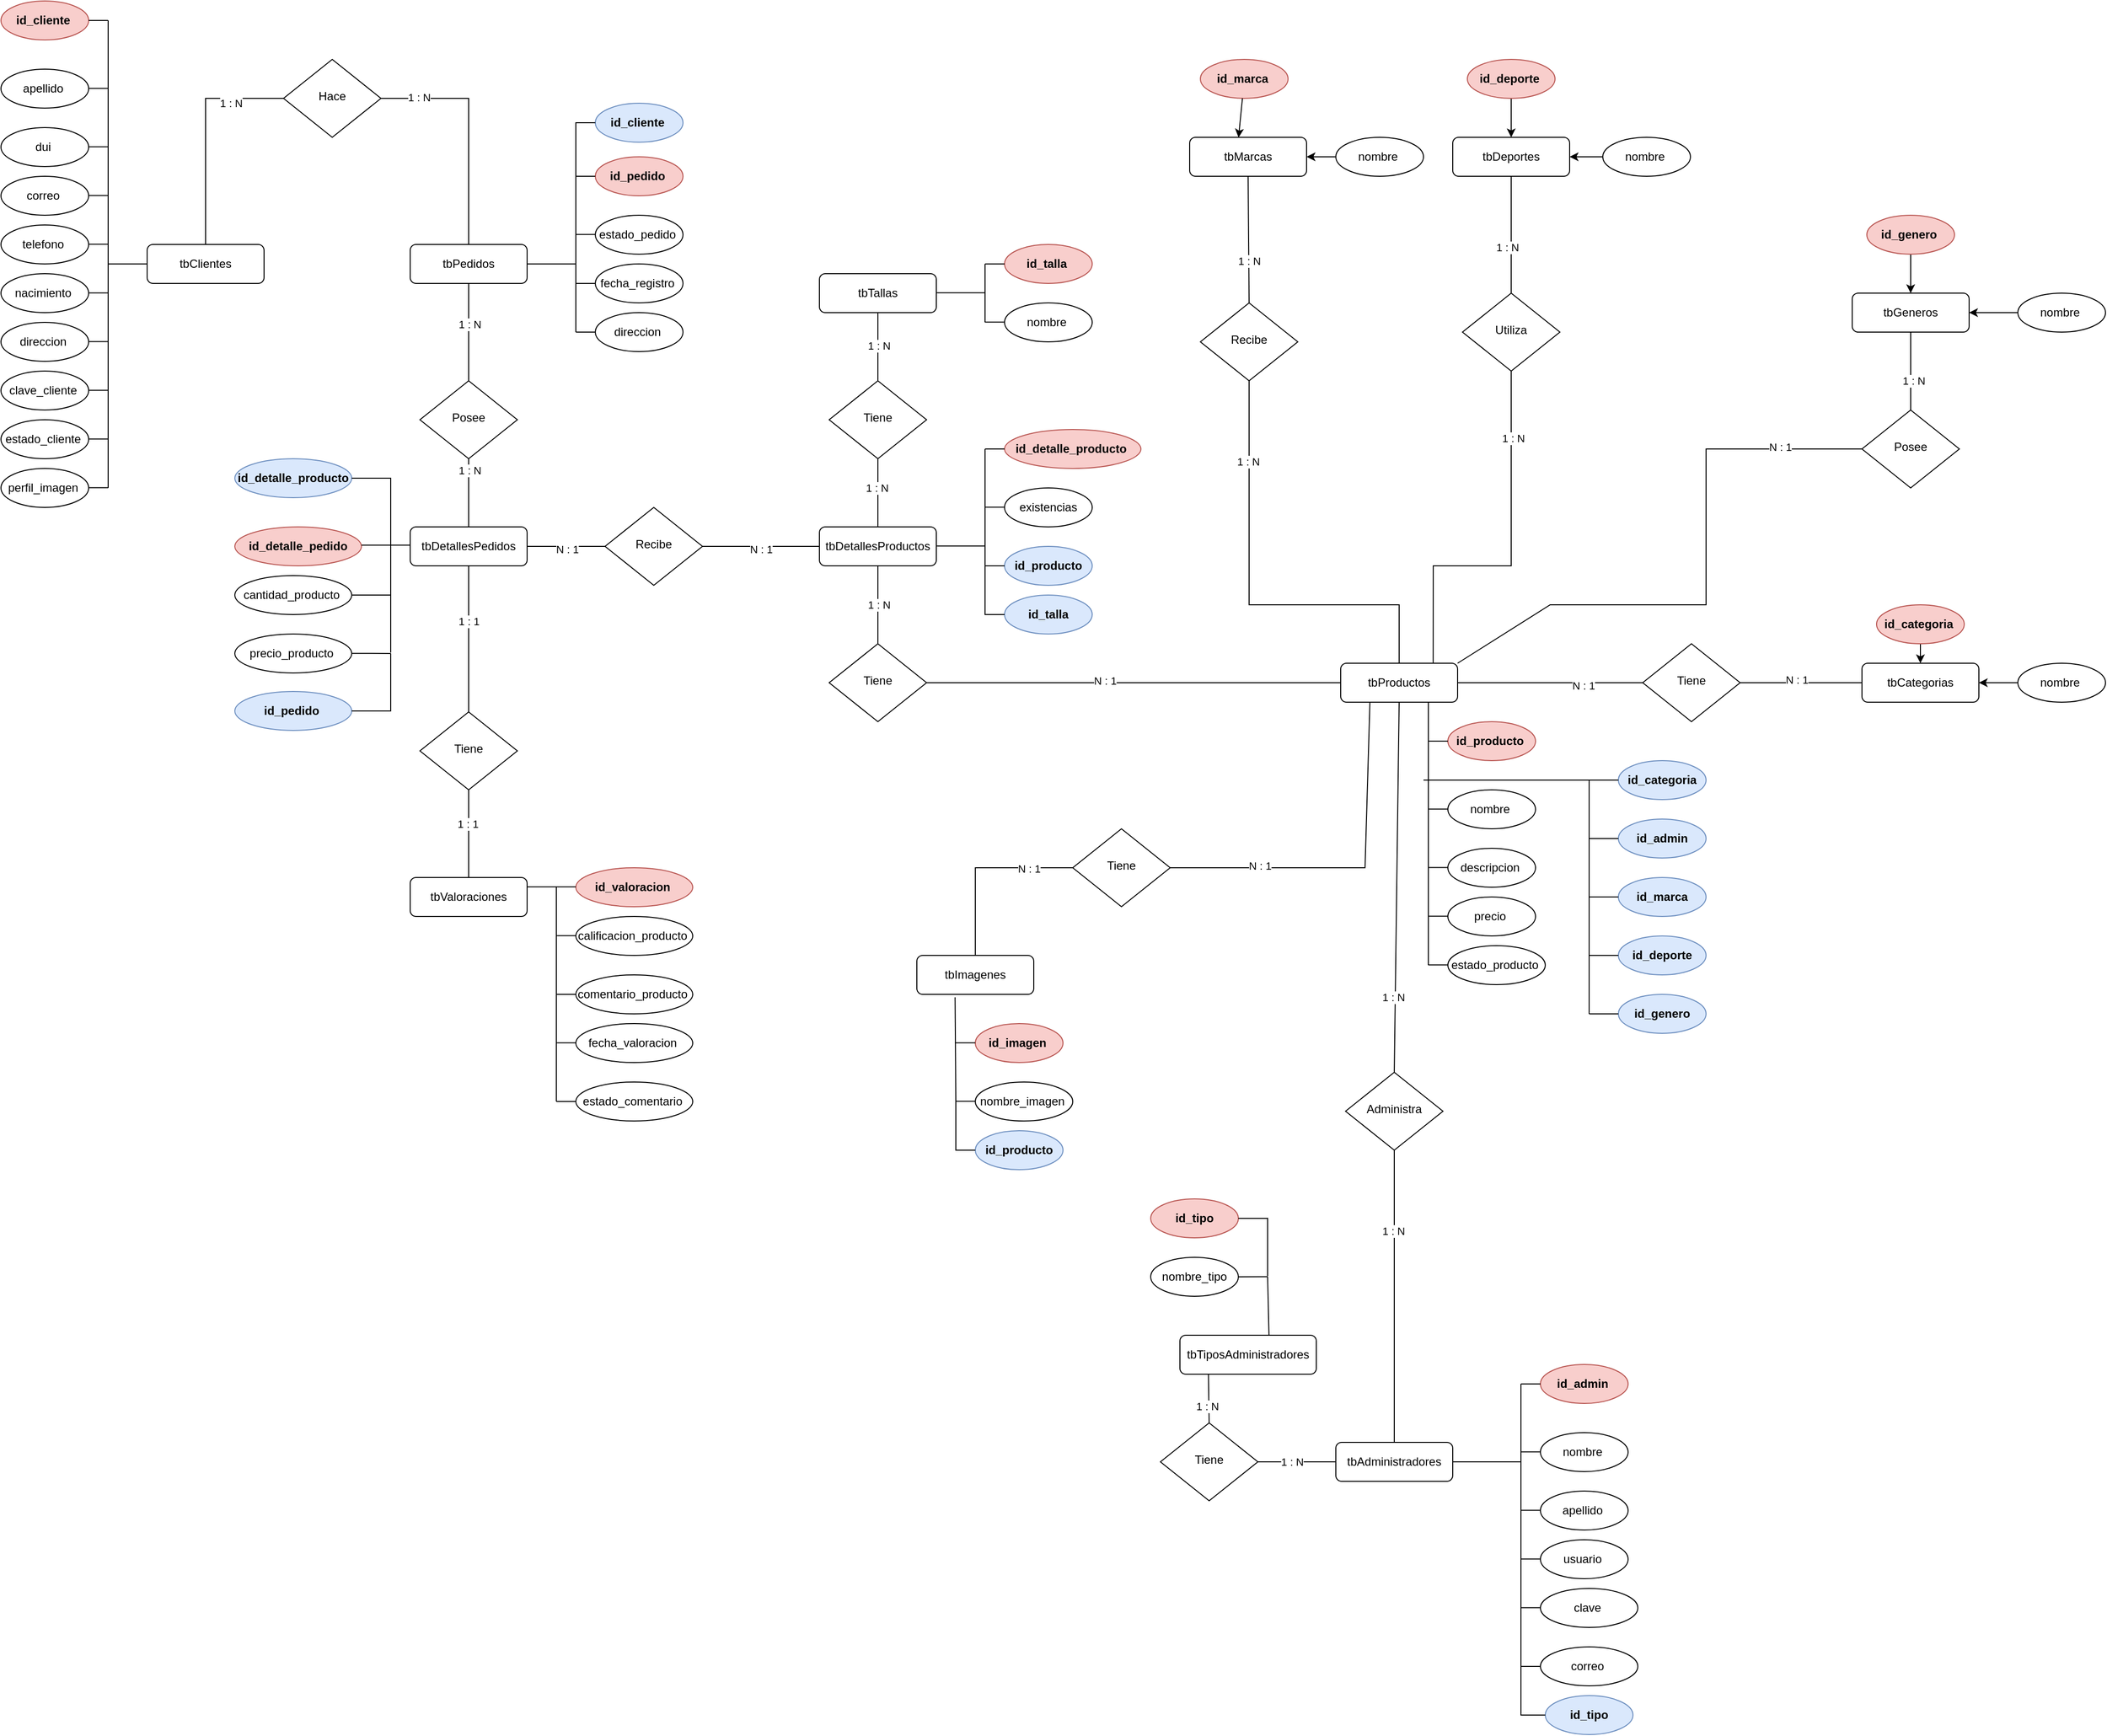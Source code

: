 <mxfile version="24.0.2" type="device">
  <diagram id="C5RBs43oDa-KdzZeNtuy" name="Page-1">
    <mxGraphModel dx="1259" dy="693" grid="1" gridSize="10" guides="1" tooltips="1" connect="1" arrows="1" fold="1" page="1" pageScale="1" pageWidth="827" pageHeight="1169" math="0" shadow="0">
      <root>
        <mxCell id="WIyWlLk6GJQsqaUBKTNV-0" />
        <mxCell id="WIyWlLk6GJQsqaUBKTNV-1" parent="WIyWlLk6GJQsqaUBKTNV-0" />
        <mxCell id="WIyWlLk6GJQsqaUBKTNV-10" value="Hace" style="rhombus;whiteSpace=wrap;html=1;shadow=0;fontFamily=Helvetica;fontSize=12;align=center;strokeWidth=1;spacing=6;spacingTop=-4;" parent="WIyWlLk6GJQsqaUBKTNV-1" vertex="1">
          <mxGeometry x="300" y="520" width="100" height="80" as="geometry" />
        </mxCell>
        <mxCell id="WIyWlLk6GJQsqaUBKTNV-11" value="tbClientes" style="rounded=1;whiteSpace=wrap;html=1;fontSize=12;glass=0;strokeWidth=1;shadow=0;" parent="WIyWlLk6GJQsqaUBKTNV-1" vertex="1">
          <mxGeometry x="160" y="710" width="120" height="40" as="geometry" />
        </mxCell>
        <mxCell id="WIyWlLk6GJQsqaUBKTNV-12" value="tbPedidos" style="rounded=1;whiteSpace=wrap;html=1;fontSize=12;glass=0;strokeWidth=1;shadow=0;" parent="WIyWlLk6GJQsqaUBKTNV-1" vertex="1">
          <mxGeometry x="430" y="710" width="120" height="40" as="geometry" />
        </mxCell>
        <mxCell id="N83Hca_KGA1fbg6AVvMD-0" value="&lt;b&gt;id_cliente&amp;nbsp;&lt;/b&gt;" style="ellipse;whiteSpace=wrap;html=1;fillColor=#f8cecc;strokeColor=#b85450;" parent="WIyWlLk6GJQsqaUBKTNV-1" vertex="1">
          <mxGeometry x="10" y="460" width="90" height="40" as="geometry" />
        </mxCell>
        <mxCell id="N83Hca_KGA1fbg6AVvMD-1" value="apellido&amp;nbsp;" style="ellipse;whiteSpace=wrap;html=1;" parent="WIyWlLk6GJQsqaUBKTNV-1" vertex="1">
          <mxGeometry x="10" y="530" width="90" height="40" as="geometry" />
        </mxCell>
        <mxCell id="N83Hca_KGA1fbg6AVvMD-2" value="dui&amp;nbsp;" style="ellipse;whiteSpace=wrap;html=1;" parent="WIyWlLk6GJQsqaUBKTNV-1" vertex="1">
          <mxGeometry x="10" y="590" width="90" height="40" as="geometry" />
        </mxCell>
        <mxCell id="N83Hca_KGA1fbg6AVvMD-3" value="correo&amp;nbsp;" style="ellipse;whiteSpace=wrap;html=1;" parent="WIyWlLk6GJQsqaUBKTNV-1" vertex="1">
          <mxGeometry x="10" y="640" width="90" height="40" as="geometry" />
        </mxCell>
        <mxCell id="N83Hca_KGA1fbg6AVvMD-4" value="telefono&amp;nbsp;" style="ellipse;whiteSpace=wrap;html=1;" parent="WIyWlLk6GJQsqaUBKTNV-1" vertex="1">
          <mxGeometry x="10" y="690" width="90" height="40" as="geometry" />
        </mxCell>
        <mxCell id="N83Hca_KGA1fbg6AVvMD-5" value="nacimiento&amp;nbsp;" style="ellipse;whiteSpace=wrap;html=1;" parent="WIyWlLk6GJQsqaUBKTNV-1" vertex="1">
          <mxGeometry x="10" y="740" width="90" height="40" as="geometry" />
        </mxCell>
        <mxCell id="N83Hca_KGA1fbg6AVvMD-6" value="direccion&amp;nbsp;" style="ellipse;whiteSpace=wrap;html=1;" parent="WIyWlLk6GJQsqaUBKTNV-1" vertex="1">
          <mxGeometry x="10" y="790" width="90" height="40" as="geometry" />
        </mxCell>
        <mxCell id="N83Hca_KGA1fbg6AVvMD-7" value="clave_cliente&amp;nbsp;" style="ellipse;whiteSpace=wrap;html=1;" parent="WIyWlLk6GJQsqaUBKTNV-1" vertex="1">
          <mxGeometry x="10" y="840" width="90" height="40" as="geometry" />
        </mxCell>
        <mxCell id="N83Hca_KGA1fbg6AVvMD-8" value="estado_cliente&amp;nbsp;" style="ellipse;whiteSpace=wrap;html=1;" parent="WIyWlLk6GJQsqaUBKTNV-1" vertex="1">
          <mxGeometry x="10" y="890" width="90" height="40" as="geometry" />
        </mxCell>
        <mxCell id="N83Hca_KGA1fbg6AVvMD-9" value="perfil_imagen&amp;nbsp;" style="ellipse;whiteSpace=wrap;html=1;" parent="WIyWlLk6GJQsqaUBKTNV-1" vertex="1">
          <mxGeometry x="10" y="940" width="90" height="40" as="geometry" />
        </mxCell>
        <mxCell id="N83Hca_KGA1fbg6AVvMD-13" value="" style="endArrow=none;html=1;rounded=0;" parent="WIyWlLk6GJQsqaUBKTNV-1" edge="1">
          <mxGeometry width="50" height="50" relative="1" as="geometry">
            <mxPoint x="120" y="960" as="sourcePoint" />
            <mxPoint x="120" y="480" as="targetPoint" />
          </mxGeometry>
        </mxCell>
        <mxCell id="N83Hca_KGA1fbg6AVvMD-17" value="" style="endArrow=none;html=1;rounded=0;exitX=1;exitY=0.5;exitDx=0;exitDy=0;" parent="WIyWlLk6GJQsqaUBKTNV-1" source="N83Hca_KGA1fbg6AVvMD-0" edge="1">
          <mxGeometry width="50" height="50" relative="1" as="geometry">
            <mxPoint x="390" y="630" as="sourcePoint" />
            <mxPoint x="120" y="480" as="targetPoint" />
          </mxGeometry>
        </mxCell>
        <mxCell id="N83Hca_KGA1fbg6AVvMD-18" value="" style="endArrow=none;html=1;rounded=0;exitX=1;exitY=0.5;exitDx=0;exitDy=0;" parent="WIyWlLk6GJQsqaUBKTNV-1" edge="1">
          <mxGeometry width="50" height="50" relative="1" as="geometry">
            <mxPoint x="100" y="549.8" as="sourcePoint" />
            <mxPoint x="120" y="549.8" as="targetPoint" />
          </mxGeometry>
        </mxCell>
        <mxCell id="N83Hca_KGA1fbg6AVvMD-19" value="" style="endArrow=none;html=1;rounded=0;exitX=1;exitY=0.5;exitDx=0;exitDy=0;" parent="WIyWlLk6GJQsqaUBKTNV-1" edge="1">
          <mxGeometry width="50" height="50" relative="1" as="geometry">
            <mxPoint x="100" y="609.8" as="sourcePoint" />
            <mxPoint x="120" y="609.8" as="targetPoint" />
          </mxGeometry>
        </mxCell>
        <mxCell id="N83Hca_KGA1fbg6AVvMD-20" value="" style="endArrow=none;html=1;rounded=0;exitX=1;exitY=0.5;exitDx=0;exitDy=0;" parent="WIyWlLk6GJQsqaUBKTNV-1" edge="1">
          <mxGeometry width="50" height="50" relative="1" as="geometry">
            <mxPoint x="100" y="659.8" as="sourcePoint" />
            <mxPoint x="120" y="659.8" as="targetPoint" />
          </mxGeometry>
        </mxCell>
        <mxCell id="N83Hca_KGA1fbg6AVvMD-21" value="" style="endArrow=none;html=1;rounded=0;exitX=1;exitY=0.5;exitDx=0;exitDy=0;" parent="WIyWlLk6GJQsqaUBKTNV-1" edge="1">
          <mxGeometry width="50" height="50" relative="1" as="geometry">
            <mxPoint x="100" y="709.8" as="sourcePoint" />
            <mxPoint x="120" y="709.8" as="targetPoint" />
          </mxGeometry>
        </mxCell>
        <mxCell id="N83Hca_KGA1fbg6AVvMD-22" value="" style="endArrow=none;html=1;rounded=0;exitX=1;exitY=0.5;exitDx=0;exitDy=0;" parent="WIyWlLk6GJQsqaUBKTNV-1" edge="1">
          <mxGeometry width="50" height="50" relative="1" as="geometry">
            <mxPoint x="100" y="759.8" as="sourcePoint" />
            <mxPoint x="120" y="759.8" as="targetPoint" />
          </mxGeometry>
        </mxCell>
        <mxCell id="N83Hca_KGA1fbg6AVvMD-23" value="" style="endArrow=none;html=1;rounded=0;exitX=1;exitY=0.5;exitDx=0;exitDy=0;" parent="WIyWlLk6GJQsqaUBKTNV-1" edge="1">
          <mxGeometry width="50" height="50" relative="1" as="geometry">
            <mxPoint x="100" y="809.8" as="sourcePoint" />
            <mxPoint x="120" y="809.8" as="targetPoint" />
          </mxGeometry>
        </mxCell>
        <mxCell id="N83Hca_KGA1fbg6AVvMD-24" value="" style="endArrow=none;html=1;rounded=0;exitX=1;exitY=0.5;exitDx=0;exitDy=0;" parent="WIyWlLk6GJQsqaUBKTNV-1" edge="1">
          <mxGeometry width="50" height="50" relative="1" as="geometry">
            <mxPoint x="100" y="859.8" as="sourcePoint" />
            <mxPoint x="120" y="859.8" as="targetPoint" />
          </mxGeometry>
        </mxCell>
        <mxCell id="N83Hca_KGA1fbg6AVvMD-25" value="" style="endArrow=none;html=1;rounded=0;exitX=1;exitY=0.5;exitDx=0;exitDy=0;" parent="WIyWlLk6GJQsqaUBKTNV-1" edge="1">
          <mxGeometry width="50" height="50" relative="1" as="geometry">
            <mxPoint x="100" y="909.8" as="sourcePoint" />
            <mxPoint x="120" y="909.8" as="targetPoint" />
          </mxGeometry>
        </mxCell>
        <mxCell id="N83Hca_KGA1fbg6AVvMD-26" value="" style="endArrow=none;html=1;rounded=0;exitX=1;exitY=0.5;exitDx=0;exitDy=0;" parent="WIyWlLk6GJQsqaUBKTNV-1" edge="1">
          <mxGeometry width="50" height="50" relative="1" as="geometry">
            <mxPoint x="100" y="959.8" as="sourcePoint" />
            <mxPoint x="120" y="959.8" as="targetPoint" />
          </mxGeometry>
        </mxCell>
        <mxCell id="N83Hca_KGA1fbg6AVvMD-27" value="" style="endArrow=none;html=1;rounded=0;exitX=1;exitY=0.5;exitDx=0;exitDy=0;entryX=0;entryY=0.5;entryDx=0;entryDy=0;" parent="WIyWlLk6GJQsqaUBKTNV-1" target="WIyWlLk6GJQsqaUBKTNV-11" edge="1">
          <mxGeometry width="50" height="50" relative="1" as="geometry">
            <mxPoint x="120" y="730" as="sourcePoint" />
            <mxPoint x="140" y="730" as="targetPoint" />
          </mxGeometry>
        </mxCell>
        <mxCell id="N83Hca_KGA1fbg6AVvMD-28" value="&lt;b&gt;id_cliente&amp;nbsp;&lt;/b&gt;" style="ellipse;whiteSpace=wrap;html=1;fillColor=#dae8fc;strokeColor=#6c8ebf;" parent="WIyWlLk6GJQsqaUBKTNV-1" vertex="1">
          <mxGeometry x="620" y="565" width="90" height="40" as="geometry" />
        </mxCell>
        <mxCell id="N83Hca_KGA1fbg6AVvMD-29" value="" style="endArrow=none;html=1;rounded=0;exitX=0;exitY=0.5;exitDx=0;exitDy=0;" parent="WIyWlLk6GJQsqaUBKTNV-1" source="N83Hca_KGA1fbg6AVvMD-28" edge="1">
          <mxGeometry width="50" height="50" relative="1" as="geometry">
            <mxPoint x="290" y="520" as="sourcePoint" />
            <mxPoint x="600" y="640" as="targetPoint" />
            <Array as="points">
              <mxPoint x="600" y="585" />
            </Array>
          </mxGeometry>
        </mxCell>
        <mxCell id="N83Hca_KGA1fbg6AVvMD-30" value="&lt;b&gt;id_pedido&amp;nbsp;&lt;/b&gt;" style="ellipse;whiteSpace=wrap;html=1;fillColor=#f8cecc;strokeColor=#b85450;" parent="WIyWlLk6GJQsqaUBKTNV-1" vertex="1">
          <mxGeometry x="620" y="620" width="90" height="40" as="geometry" />
        </mxCell>
        <mxCell id="N83Hca_KGA1fbg6AVvMD-31" value="estado_pedido&amp;nbsp;" style="ellipse;whiteSpace=wrap;html=1;" parent="WIyWlLk6GJQsqaUBKTNV-1" vertex="1">
          <mxGeometry x="620" y="680" width="90" height="40" as="geometry" />
        </mxCell>
        <mxCell id="N83Hca_KGA1fbg6AVvMD-32" value="fecha_registro&amp;nbsp;" style="ellipse;whiteSpace=wrap;html=1;" parent="WIyWlLk6GJQsqaUBKTNV-1" vertex="1">
          <mxGeometry x="620" y="730" width="90" height="40" as="geometry" />
        </mxCell>
        <mxCell id="N83Hca_KGA1fbg6AVvMD-33" value="direccion&amp;nbsp;" style="ellipse;whiteSpace=wrap;html=1;" parent="WIyWlLk6GJQsqaUBKTNV-1" vertex="1">
          <mxGeometry x="620" y="780" width="90" height="40" as="geometry" />
        </mxCell>
        <mxCell id="N83Hca_KGA1fbg6AVvMD-38" value="" style="endArrow=none;html=1;rounded=0;exitX=1;exitY=0.5;exitDx=0;exitDy=0;" parent="WIyWlLk6GJQsqaUBKTNV-1" edge="1">
          <mxGeometry width="50" height="50" relative="1" as="geometry">
            <mxPoint x="550" y="730" as="sourcePoint" />
            <mxPoint x="600" y="730" as="targetPoint" />
          </mxGeometry>
        </mxCell>
        <mxCell id="N83Hca_KGA1fbg6AVvMD-39" value="" style="endArrow=none;html=1;rounded=0;" parent="WIyWlLk6GJQsqaUBKTNV-1" edge="1">
          <mxGeometry width="50" height="50" relative="1" as="geometry">
            <mxPoint x="600" y="640" as="sourcePoint" />
            <mxPoint x="600" y="800" as="targetPoint" />
          </mxGeometry>
        </mxCell>
        <mxCell id="N83Hca_KGA1fbg6AVvMD-40" value="" style="endArrow=none;html=1;rounded=0;exitX=0;exitY=0.5;exitDx=0;exitDy=0;" parent="WIyWlLk6GJQsqaUBKTNV-1" source="N83Hca_KGA1fbg6AVvMD-33" edge="1">
          <mxGeometry width="50" height="50" relative="1" as="geometry">
            <mxPoint x="610" y="790" as="sourcePoint" />
            <mxPoint x="600" y="800" as="targetPoint" />
          </mxGeometry>
        </mxCell>
        <mxCell id="N83Hca_KGA1fbg6AVvMD-41" value="" style="endArrow=none;html=1;rounded=0;exitX=0;exitY=0.5;exitDx=0;exitDy=0;" parent="WIyWlLk6GJQsqaUBKTNV-1" edge="1">
          <mxGeometry width="50" height="50" relative="1" as="geometry">
            <mxPoint x="620" y="750" as="sourcePoint" />
            <mxPoint x="600" y="750" as="targetPoint" />
          </mxGeometry>
        </mxCell>
        <mxCell id="N83Hca_KGA1fbg6AVvMD-42" value="" style="endArrow=none;html=1;rounded=0;exitX=0;exitY=0.5;exitDx=0;exitDy=0;" parent="WIyWlLk6GJQsqaUBKTNV-1" edge="1">
          <mxGeometry width="50" height="50" relative="1" as="geometry">
            <mxPoint x="620" y="699.8" as="sourcePoint" />
            <mxPoint x="600" y="699.8" as="targetPoint" />
          </mxGeometry>
        </mxCell>
        <mxCell id="N83Hca_KGA1fbg6AVvMD-43" value="" style="endArrow=none;html=1;rounded=0;exitX=0;exitY=0.5;exitDx=0;exitDy=0;" parent="WIyWlLk6GJQsqaUBKTNV-1" edge="1">
          <mxGeometry width="50" height="50" relative="1" as="geometry">
            <mxPoint x="620" y="640" as="sourcePoint" />
            <mxPoint x="600" y="640" as="targetPoint" />
          </mxGeometry>
        </mxCell>
        <mxCell id="N83Hca_KGA1fbg6AVvMD-44" value="Posee" style="rhombus;whiteSpace=wrap;html=1;shadow=0;fontFamily=Helvetica;fontSize=12;align=center;strokeWidth=1;spacing=6;spacingTop=-4;" parent="WIyWlLk6GJQsqaUBKTNV-1" vertex="1">
          <mxGeometry x="440" y="850" width="100" height="80" as="geometry" />
        </mxCell>
        <mxCell id="N83Hca_KGA1fbg6AVvMD-47" value="tbDetallesPedidos" style="rounded=1;whiteSpace=wrap;html=1;fontSize=12;glass=0;strokeWidth=1;shadow=0;" parent="WIyWlLk6GJQsqaUBKTNV-1" vertex="1">
          <mxGeometry x="430" y="1000" width="120" height="40" as="geometry" />
        </mxCell>
        <mxCell id="b2kp6KdMQlq8Cz1gL0IX-7" style="edgeStyle=orthogonalEdgeStyle;rounded=0;orthogonalLoop=1;jettySize=auto;html=1;strokeColor=none;" parent="WIyWlLk6GJQsqaUBKTNV-1" source="N83Hca_KGA1fbg6AVvMD-49" edge="1">
          <mxGeometry relative="1" as="geometry">
            <mxPoint x="410" y="1130" as="targetPoint" />
          </mxGeometry>
        </mxCell>
        <mxCell id="N83Hca_KGA1fbg6AVvMD-49" value="&lt;b&gt;id_pedido&amp;nbsp;&lt;/b&gt;" style="ellipse;whiteSpace=wrap;html=1;fillColor=#dae8fc;strokeColor=#6c8ebf;" parent="WIyWlLk6GJQsqaUBKTNV-1" vertex="1">
          <mxGeometry x="250" y="1169" width="120" height="40" as="geometry" />
        </mxCell>
        <mxCell id="N83Hca_KGA1fbg6AVvMD-51" value="&lt;b&gt;id_detalle_pedido&lt;/b&gt;" style="ellipse;whiteSpace=wrap;html=1;fillColor=#f8cecc;strokeColor=#b85450;" parent="WIyWlLk6GJQsqaUBKTNV-1" vertex="1">
          <mxGeometry x="250" y="1000" width="130" height="40" as="geometry" />
        </mxCell>
        <mxCell id="N83Hca_KGA1fbg6AVvMD-52" value="cantidad_producto&amp;nbsp;" style="ellipse;whiteSpace=wrap;html=1;" parent="WIyWlLk6GJQsqaUBKTNV-1" vertex="1">
          <mxGeometry x="250" y="1050" width="120" height="40" as="geometry" />
        </mxCell>
        <mxCell id="N83Hca_KGA1fbg6AVvMD-53" value="precio_producto&amp;nbsp;" style="ellipse;whiteSpace=wrap;html=1;" parent="WIyWlLk6GJQsqaUBKTNV-1" vertex="1">
          <mxGeometry x="250" y="1110" width="120" height="40" as="geometry" />
        </mxCell>
        <mxCell id="N83Hca_KGA1fbg6AVvMD-54" value="" style="endArrow=none;html=1;rounded=0;" parent="WIyWlLk6GJQsqaUBKTNV-1" edge="1">
          <mxGeometry width="50" height="50" relative="1" as="geometry">
            <mxPoint x="410" y="1019.13" as="sourcePoint" />
            <mxPoint x="410" y="1129.13" as="targetPoint" />
          </mxGeometry>
        </mxCell>
        <mxCell id="N83Hca_KGA1fbg6AVvMD-55" value="" style="endArrow=none;html=1;rounded=0;exitX=1;exitY=0.5;exitDx=0;exitDy=0;" parent="WIyWlLk6GJQsqaUBKTNV-1" edge="1">
          <mxGeometry width="50" height="50" relative="1" as="geometry">
            <mxPoint x="380" y="1018.71" as="sourcePoint" />
            <mxPoint x="430" y="1018.71" as="targetPoint" />
          </mxGeometry>
        </mxCell>
        <mxCell id="N83Hca_KGA1fbg6AVvMD-56" value="" style="endArrow=none;html=1;rounded=0;entryX=1;entryY=0.5;entryDx=0;entryDy=0;" parent="WIyWlLk6GJQsqaUBKTNV-1" target="N83Hca_KGA1fbg6AVvMD-52" edge="1">
          <mxGeometry width="50" height="50" relative="1" as="geometry">
            <mxPoint x="410" y="1070" as="sourcePoint" />
            <mxPoint x="394" y="1069.65" as="targetPoint" />
          </mxGeometry>
        </mxCell>
        <mxCell id="N83Hca_KGA1fbg6AVvMD-57" value="" style="endArrow=none;html=1;rounded=0;" parent="WIyWlLk6GJQsqaUBKTNV-1" edge="1">
          <mxGeometry width="50" height="50" relative="1" as="geometry">
            <mxPoint x="410" y="1130" as="sourcePoint" />
            <mxPoint x="370" y="1129.82" as="targetPoint" />
          </mxGeometry>
        </mxCell>
        <mxCell id="N83Hca_KGA1fbg6AVvMD-63" value="tbValoraciones" style="rounded=1;whiteSpace=wrap;html=1;fontSize=12;glass=0;strokeWidth=1;shadow=0;" parent="WIyWlLk6GJQsqaUBKTNV-1" vertex="1">
          <mxGeometry x="430" y="1360" width="120" height="40" as="geometry" />
        </mxCell>
        <mxCell id="N83Hca_KGA1fbg6AVvMD-64" value="&lt;b&gt;id_valoracion&amp;nbsp;&lt;/b&gt;" style="ellipse;whiteSpace=wrap;html=1;fillColor=#f8cecc;strokeColor=#b85450;" parent="WIyWlLk6GJQsqaUBKTNV-1" vertex="1">
          <mxGeometry x="600" y="1350" width="120" height="40" as="geometry" />
        </mxCell>
        <mxCell id="N83Hca_KGA1fbg6AVvMD-65" value="calificacion_producto&amp;nbsp;" style="ellipse;whiteSpace=wrap;html=1;" parent="WIyWlLk6GJQsqaUBKTNV-1" vertex="1">
          <mxGeometry x="600" y="1400" width="120" height="40" as="geometry" />
        </mxCell>
        <mxCell id="N83Hca_KGA1fbg6AVvMD-66" value="comentario_producto&amp;nbsp;" style="ellipse;whiteSpace=wrap;html=1;" parent="WIyWlLk6GJQsqaUBKTNV-1" vertex="1">
          <mxGeometry x="600" y="1460" width="120" height="40" as="geometry" />
        </mxCell>
        <mxCell id="N83Hca_KGA1fbg6AVvMD-67" value="" style="endArrow=none;html=1;rounded=0;" parent="WIyWlLk6GJQsqaUBKTNV-1" edge="1">
          <mxGeometry width="50" height="50" relative="1" as="geometry">
            <mxPoint x="580" y="1370" as="sourcePoint" />
            <mxPoint x="580" y="1480" as="targetPoint" />
          </mxGeometry>
        </mxCell>
        <mxCell id="N83Hca_KGA1fbg6AVvMD-68" value="" style="endArrow=none;html=1;rounded=0;exitX=1;exitY=0.5;exitDx=0;exitDy=0;" parent="WIyWlLk6GJQsqaUBKTNV-1" edge="1">
          <mxGeometry width="50" height="50" relative="1" as="geometry">
            <mxPoint x="550" y="1369.58" as="sourcePoint" />
            <mxPoint x="600" y="1369.58" as="targetPoint" />
          </mxGeometry>
        </mxCell>
        <mxCell id="N83Hca_KGA1fbg6AVvMD-69" value="" style="endArrow=none;html=1;rounded=0;exitX=0;exitY=0.5;exitDx=0;exitDy=0;" parent="WIyWlLk6GJQsqaUBKTNV-1" edge="1">
          <mxGeometry width="50" height="50" relative="1" as="geometry">
            <mxPoint x="600" y="1419.8" as="sourcePoint" />
            <mxPoint x="580" y="1419.8" as="targetPoint" />
          </mxGeometry>
        </mxCell>
        <mxCell id="N83Hca_KGA1fbg6AVvMD-70" value="" style="endArrow=none;html=1;rounded=0;exitX=0;exitY=0.5;exitDx=0;exitDy=0;" parent="WIyWlLk6GJQsqaUBKTNV-1" edge="1">
          <mxGeometry width="50" height="50" relative="1" as="geometry">
            <mxPoint x="600" y="1480" as="sourcePoint" />
            <mxPoint x="580" y="1480" as="targetPoint" />
          </mxGeometry>
        </mxCell>
        <mxCell id="N83Hca_KGA1fbg6AVvMD-71" value="Tiene" style="rhombus;whiteSpace=wrap;html=1;shadow=0;fontFamily=Helvetica;fontSize=12;align=center;strokeWidth=1;spacing=6;spacingTop=-4;" parent="WIyWlLk6GJQsqaUBKTNV-1" vertex="1">
          <mxGeometry x="440" y="1190" width="100" height="80" as="geometry" />
        </mxCell>
        <mxCell id="N83Hca_KGA1fbg6AVvMD-75" value="fecha_valoracion&amp;nbsp;" style="ellipse;whiteSpace=wrap;html=1;" parent="WIyWlLk6GJQsqaUBKTNV-1" vertex="1">
          <mxGeometry x="600" y="1510" width="120" height="40" as="geometry" />
        </mxCell>
        <mxCell id="N83Hca_KGA1fbg6AVvMD-76" value="estado_comentario&amp;nbsp;" style="ellipse;whiteSpace=wrap;html=1;" parent="WIyWlLk6GJQsqaUBKTNV-1" vertex="1">
          <mxGeometry x="600" y="1570" width="120" height="40" as="geometry" />
        </mxCell>
        <mxCell id="N83Hca_KGA1fbg6AVvMD-77" value="" style="endArrow=none;html=1;rounded=0;exitX=0;exitY=0.5;exitDx=0;exitDy=0;" parent="WIyWlLk6GJQsqaUBKTNV-1" edge="1">
          <mxGeometry width="50" height="50" relative="1" as="geometry">
            <mxPoint x="600" y="1529.8" as="sourcePoint" />
            <mxPoint x="580" y="1529.8" as="targetPoint" />
          </mxGeometry>
        </mxCell>
        <mxCell id="N83Hca_KGA1fbg6AVvMD-78" value="" style="endArrow=none;html=1;rounded=0;exitX=0;exitY=0.5;exitDx=0;exitDy=0;" parent="WIyWlLk6GJQsqaUBKTNV-1" edge="1">
          <mxGeometry width="50" height="50" relative="1" as="geometry">
            <mxPoint x="600" y="1590" as="sourcePoint" />
            <mxPoint x="580" y="1590" as="targetPoint" />
          </mxGeometry>
        </mxCell>
        <mxCell id="N83Hca_KGA1fbg6AVvMD-79" value="" style="endArrow=none;html=1;rounded=0;" parent="WIyWlLk6GJQsqaUBKTNV-1" edge="1">
          <mxGeometry width="50" height="50" relative="1" as="geometry">
            <mxPoint x="580" y="1480" as="sourcePoint" />
            <mxPoint x="580" y="1590" as="targetPoint" />
          </mxGeometry>
        </mxCell>
        <mxCell id="N83Hca_KGA1fbg6AVvMD-84" value="tbTallas" style="rounded=1;whiteSpace=wrap;html=1;fontSize=12;glass=0;strokeWidth=1;shadow=0;" parent="WIyWlLk6GJQsqaUBKTNV-1" vertex="1">
          <mxGeometry x="850" y="740" width="120" height="40" as="geometry" />
        </mxCell>
        <mxCell id="N83Hca_KGA1fbg6AVvMD-85" value="&lt;b&gt;id_talla&amp;nbsp;&lt;/b&gt;" style="ellipse;whiteSpace=wrap;html=1;fillColor=#f8cecc;strokeColor=#b85450;" parent="WIyWlLk6GJQsqaUBKTNV-1" vertex="1">
          <mxGeometry x="1040" y="710" width="90" height="40" as="geometry" />
        </mxCell>
        <mxCell id="N83Hca_KGA1fbg6AVvMD-86" value="" style="endArrow=none;html=1;rounded=0;exitX=0;exitY=0.5;exitDx=0;exitDy=0;" parent="WIyWlLk6GJQsqaUBKTNV-1" edge="1">
          <mxGeometry width="50" height="50" relative="1" as="geometry">
            <mxPoint x="1040" y="789.8" as="sourcePoint" />
            <mxPoint x="1020" y="789.8" as="targetPoint" />
          </mxGeometry>
        </mxCell>
        <mxCell id="N83Hca_KGA1fbg6AVvMD-87" value="" style="endArrow=none;html=1;rounded=0;exitX=0;exitY=0.5;exitDx=0;exitDy=0;" parent="WIyWlLk6GJQsqaUBKTNV-1" edge="1">
          <mxGeometry width="50" height="50" relative="1" as="geometry">
            <mxPoint x="1040" y="730" as="sourcePoint" />
            <mxPoint x="1020" y="730" as="targetPoint" />
          </mxGeometry>
        </mxCell>
        <mxCell id="N83Hca_KGA1fbg6AVvMD-88" value="nombre&amp;nbsp;" style="ellipse;whiteSpace=wrap;html=1;" parent="WIyWlLk6GJQsqaUBKTNV-1" vertex="1">
          <mxGeometry x="1040" y="770" width="90" height="40" as="geometry" />
        </mxCell>
        <mxCell id="N83Hca_KGA1fbg6AVvMD-89" value="" style="endArrow=none;html=1;rounded=0;" parent="WIyWlLk6GJQsqaUBKTNV-1" edge="1">
          <mxGeometry width="50" height="50" relative="1" as="geometry">
            <mxPoint x="1020" y="730" as="sourcePoint" />
            <mxPoint x="1020" y="790" as="targetPoint" />
          </mxGeometry>
        </mxCell>
        <mxCell id="N83Hca_KGA1fbg6AVvMD-90" value="" style="endArrow=none;html=1;rounded=0;exitX=1;exitY=0.5;exitDx=0;exitDy=0;" parent="WIyWlLk6GJQsqaUBKTNV-1" edge="1">
          <mxGeometry width="50" height="50" relative="1" as="geometry">
            <mxPoint x="970" y="759.57" as="sourcePoint" />
            <mxPoint x="1020" y="759.57" as="targetPoint" />
          </mxGeometry>
        </mxCell>
        <mxCell id="N83Hca_KGA1fbg6AVvMD-91" value="tbDetallesProductos" style="rounded=1;whiteSpace=wrap;html=1;fontSize=12;glass=0;strokeWidth=1;shadow=0;" parent="WIyWlLk6GJQsqaUBKTNV-1" vertex="1">
          <mxGeometry x="850" y="1000" width="120" height="40" as="geometry" />
        </mxCell>
        <mxCell id="N83Hca_KGA1fbg6AVvMD-92" value="&lt;b&gt;id_detalle_producto&amp;nbsp;&lt;/b&gt;" style="ellipse;whiteSpace=wrap;html=1;fillColor=#f8cecc;strokeColor=#b85450;" parent="WIyWlLk6GJQsqaUBKTNV-1" vertex="1">
          <mxGeometry x="1040" y="900" width="140" height="40" as="geometry" />
        </mxCell>
        <mxCell id="N83Hca_KGA1fbg6AVvMD-93" value="" style="endArrow=none;html=1;rounded=0;exitX=0;exitY=0.5;exitDx=0;exitDy=0;" parent="WIyWlLk6GJQsqaUBKTNV-1" edge="1">
          <mxGeometry width="50" height="50" relative="1" as="geometry">
            <mxPoint x="1040" y="979.8" as="sourcePoint" />
            <mxPoint x="1020" y="979.8" as="targetPoint" />
          </mxGeometry>
        </mxCell>
        <mxCell id="N83Hca_KGA1fbg6AVvMD-94" value="" style="endArrow=none;html=1;rounded=0;exitX=0;exitY=0.5;exitDx=0;exitDy=0;" parent="WIyWlLk6GJQsqaUBKTNV-1" edge="1">
          <mxGeometry width="50" height="50" relative="1" as="geometry">
            <mxPoint x="1040" y="920" as="sourcePoint" />
            <mxPoint x="1020" y="920" as="targetPoint" />
          </mxGeometry>
        </mxCell>
        <mxCell id="N83Hca_KGA1fbg6AVvMD-95" value="existencias" style="ellipse;whiteSpace=wrap;html=1;" parent="WIyWlLk6GJQsqaUBKTNV-1" vertex="1">
          <mxGeometry x="1040" y="960" width="90" height="40" as="geometry" />
        </mxCell>
        <mxCell id="N83Hca_KGA1fbg6AVvMD-96" value="" style="endArrow=none;html=1;rounded=0;" parent="WIyWlLk6GJQsqaUBKTNV-1" edge="1">
          <mxGeometry width="50" height="50" relative="1" as="geometry">
            <mxPoint x="1020" y="920" as="sourcePoint" />
            <mxPoint x="1020" y="980" as="targetPoint" />
          </mxGeometry>
        </mxCell>
        <mxCell id="N83Hca_KGA1fbg6AVvMD-97" value="" style="endArrow=none;html=1;rounded=0;exitX=1;exitY=0.5;exitDx=0;exitDy=0;" parent="WIyWlLk6GJQsqaUBKTNV-1" edge="1">
          <mxGeometry width="50" height="50" relative="1" as="geometry">
            <mxPoint x="970" y="1019.57" as="sourcePoint" />
            <mxPoint x="1020" y="1019.57" as="targetPoint" />
          </mxGeometry>
        </mxCell>
        <mxCell id="N83Hca_KGA1fbg6AVvMD-98" value="Tiene" style="rhombus;whiteSpace=wrap;html=1;shadow=0;fontFamily=Helvetica;fontSize=12;align=center;strokeWidth=1;spacing=6;spacingTop=-4;" parent="WIyWlLk6GJQsqaUBKTNV-1" vertex="1">
          <mxGeometry x="860" y="850" width="100" height="80" as="geometry" />
        </mxCell>
        <mxCell id="N83Hca_KGA1fbg6AVvMD-103" value="Recibe" style="rhombus;whiteSpace=wrap;html=1;shadow=0;fontFamily=Helvetica;fontSize=12;align=center;strokeWidth=1;spacing=6;spacingTop=-4;" parent="WIyWlLk6GJQsqaUBKTNV-1" vertex="1">
          <mxGeometry x="630" y="980" width="100" height="80" as="geometry" />
        </mxCell>
        <mxCell id="N83Hca_KGA1fbg6AVvMD-108" value="Tiene" style="rhombus;whiteSpace=wrap;html=1;shadow=0;fontFamily=Helvetica;fontSize=12;align=center;strokeWidth=1;spacing=6;spacingTop=-4;" parent="WIyWlLk6GJQsqaUBKTNV-1" vertex="1">
          <mxGeometry x="860" y="1120" width="100" height="80" as="geometry" />
        </mxCell>
        <mxCell id="N83Hca_KGA1fbg6AVvMD-111" value="tbProductos" style="rounded=1;whiteSpace=wrap;html=1;fontSize=12;glass=0;strokeWidth=1;shadow=0;" parent="WIyWlLk6GJQsqaUBKTNV-1" vertex="1">
          <mxGeometry x="1385" y="1140" width="120" height="40" as="geometry" />
        </mxCell>
        <mxCell id="N83Hca_KGA1fbg6AVvMD-115" value="&lt;b&gt;id_producto&amp;nbsp;&lt;/b&gt;" style="ellipse;whiteSpace=wrap;html=1;fillColor=#f8cecc;strokeColor=#b85450;" parent="WIyWlLk6GJQsqaUBKTNV-1" vertex="1">
          <mxGeometry x="1495" y="1200" width="90" height="40" as="geometry" />
        </mxCell>
        <mxCell id="N83Hca_KGA1fbg6AVvMD-116" value="nombre&amp;nbsp;" style="ellipse;whiteSpace=wrap;html=1;" parent="WIyWlLk6GJQsqaUBKTNV-1" vertex="1">
          <mxGeometry x="1495" y="1270" width="90" height="40" as="geometry" />
        </mxCell>
        <mxCell id="N83Hca_KGA1fbg6AVvMD-117" value="descripcion&amp;nbsp;" style="ellipse;whiteSpace=wrap;html=1;" parent="WIyWlLk6GJQsqaUBKTNV-1" vertex="1">
          <mxGeometry x="1495" y="1330" width="90" height="40" as="geometry" />
        </mxCell>
        <mxCell id="N83Hca_KGA1fbg6AVvMD-118" value="precio&amp;nbsp;" style="ellipse;whiteSpace=wrap;html=1;" parent="WIyWlLk6GJQsqaUBKTNV-1" vertex="1">
          <mxGeometry x="1495" y="1380" width="90" height="40" as="geometry" />
        </mxCell>
        <mxCell id="N83Hca_KGA1fbg6AVvMD-119" value="estado_producto&amp;nbsp;" style="ellipse;whiteSpace=wrap;html=1;" parent="WIyWlLk6GJQsqaUBKTNV-1" vertex="1">
          <mxGeometry x="1495" y="1430" width="100" height="40" as="geometry" />
        </mxCell>
        <mxCell id="N83Hca_KGA1fbg6AVvMD-125" value="" style="endArrow=none;html=1;rounded=0;" parent="WIyWlLk6GJQsqaUBKTNV-1" edge="1">
          <mxGeometry width="50" height="50" relative="1" as="geometry">
            <mxPoint x="1475" y="1450" as="sourcePoint" />
            <mxPoint x="1475" y="1220" as="targetPoint" />
          </mxGeometry>
        </mxCell>
        <mxCell id="N83Hca_KGA1fbg6AVvMD-126" value="" style="endArrow=none;html=1;rounded=0;exitX=1;exitY=0.5;exitDx=0;exitDy=0;" parent="WIyWlLk6GJQsqaUBKTNV-1" edge="1">
          <mxGeometry width="50" height="50" relative="1" as="geometry">
            <mxPoint x="1475" y="1220" as="sourcePoint" />
            <mxPoint x="1495" y="1220" as="targetPoint" />
          </mxGeometry>
        </mxCell>
        <mxCell id="N83Hca_KGA1fbg6AVvMD-127" value="" style="endArrow=none;html=1;rounded=0;exitX=1;exitY=0.5;exitDx=0;exitDy=0;" parent="WIyWlLk6GJQsqaUBKTNV-1" edge="1">
          <mxGeometry width="50" height="50" relative="1" as="geometry">
            <mxPoint x="1475" y="1289.8" as="sourcePoint" />
            <mxPoint x="1495" y="1289.8" as="targetPoint" />
          </mxGeometry>
        </mxCell>
        <mxCell id="N83Hca_KGA1fbg6AVvMD-128" value="" style="endArrow=none;html=1;rounded=0;exitX=1;exitY=0.5;exitDx=0;exitDy=0;" parent="WIyWlLk6GJQsqaUBKTNV-1" edge="1">
          <mxGeometry width="50" height="50" relative="1" as="geometry">
            <mxPoint x="1475" y="1349.8" as="sourcePoint" />
            <mxPoint x="1495" y="1349.8" as="targetPoint" />
          </mxGeometry>
        </mxCell>
        <mxCell id="N83Hca_KGA1fbg6AVvMD-129" value="" style="endArrow=none;html=1;rounded=0;exitX=1;exitY=0.5;exitDx=0;exitDy=0;" parent="WIyWlLk6GJQsqaUBKTNV-1" edge="1">
          <mxGeometry width="50" height="50" relative="1" as="geometry">
            <mxPoint x="1475" y="1399.8" as="sourcePoint" />
            <mxPoint x="1495" y="1399.8" as="targetPoint" />
          </mxGeometry>
        </mxCell>
        <mxCell id="N83Hca_KGA1fbg6AVvMD-130" value="" style="endArrow=none;html=1;rounded=0;exitX=1;exitY=0.5;exitDx=0;exitDy=0;" parent="WIyWlLk6GJQsqaUBKTNV-1" edge="1">
          <mxGeometry width="50" height="50" relative="1" as="geometry">
            <mxPoint x="1475" y="1449.8" as="sourcePoint" />
            <mxPoint x="1495" y="1449.8" as="targetPoint" />
          </mxGeometry>
        </mxCell>
        <mxCell id="N83Hca_KGA1fbg6AVvMD-136" value="" style="endArrow=none;html=1;rounded=0;exitX=0.75;exitY=1;exitDx=0;exitDy=0;" parent="WIyWlLk6GJQsqaUBKTNV-1" source="N83Hca_KGA1fbg6AVvMD-111" edge="1">
          <mxGeometry width="50" height="50" relative="1" as="geometry">
            <mxPoint x="1440" y="1150" as="sourcePoint" />
            <mxPoint x="1475" y="1220" as="targetPoint" />
            <Array as="points" />
          </mxGeometry>
        </mxCell>
        <mxCell id="N83Hca_KGA1fbg6AVvMD-150" value="tbTiposAdministradores" style="rounded=1;whiteSpace=wrap;html=1;fontSize=12;glass=0;strokeWidth=1;shadow=0;" parent="WIyWlLk6GJQsqaUBKTNV-1" vertex="1">
          <mxGeometry x="1220" y="1830" width="140" height="40" as="geometry" />
        </mxCell>
        <mxCell id="N83Hca_KGA1fbg6AVvMD-151" value="&lt;b&gt;id_tipo&lt;/b&gt;" style="ellipse;whiteSpace=wrap;html=1;fillColor=#f8cecc;strokeColor=#b85450;" parent="WIyWlLk6GJQsqaUBKTNV-1" vertex="1">
          <mxGeometry x="1190" y="1690" width="90" height="40" as="geometry" />
        </mxCell>
        <mxCell id="N83Hca_KGA1fbg6AVvMD-152" value="" style="endArrow=none;html=1;rounded=0;exitX=0;exitY=0.5;exitDx=0;exitDy=0;" parent="WIyWlLk6GJQsqaUBKTNV-1" edge="1">
          <mxGeometry width="50" height="50" relative="1" as="geometry">
            <mxPoint x="1310" y="1769.86" as="sourcePoint" />
            <mxPoint x="1280" y="1770" as="targetPoint" />
          </mxGeometry>
        </mxCell>
        <mxCell id="N83Hca_KGA1fbg6AVvMD-153" value="" style="endArrow=none;html=1;rounded=0;" parent="WIyWlLk6GJQsqaUBKTNV-1" edge="1">
          <mxGeometry width="50" height="50" relative="1" as="geometry">
            <mxPoint x="1310" y="1710" as="sourcePoint" />
            <mxPoint x="1280" y="1710" as="targetPoint" />
          </mxGeometry>
        </mxCell>
        <mxCell id="N83Hca_KGA1fbg6AVvMD-154" value="nombre_tipo" style="ellipse;whiteSpace=wrap;html=1;" parent="WIyWlLk6GJQsqaUBKTNV-1" vertex="1">
          <mxGeometry x="1190" y="1750" width="90" height="40" as="geometry" />
        </mxCell>
        <mxCell id="N83Hca_KGA1fbg6AVvMD-155" value="" style="endArrow=none;html=1;rounded=0;" parent="WIyWlLk6GJQsqaUBKTNV-1" edge="1">
          <mxGeometry width="50" height="50" relative="1" as="geometry">
            <mxPoint x="1310" y="1709.33" as="sourcePoint" />
            <mxPoint x="1310" y="1769.33" as="targetPoint" />
          </mxGeometry>
        </mxCell>
        <mxCell id="N83Hca_KGA1fbg6AVvMD-156" value="" style="endArrow=none;html=1;rounded=0;entryX=0.653;entryY=0.008;entryDx=0;entryDy=0;entryPerimeter=0;" parent="WIyWlLk6GJQsqaUBKTNV-1" target="N83Hca_KGA1fbg6AVvMD-150" edge="1">
          <mxGeometry width="50" height="50" relative="1" as="geometry">
            <mxPoint x="1310" y="1770" as="sourcePoint" />
            <mxPoint x="1370" y="1820" as="targetPoint" />
          </mxGeometry>
        </mxCell>
        <mxCell id="N83Hca_KGA1fbg6AVvMD-157" value="Administra" style="rhombus;whiteSpace=wrap;html=1;shadow=0;fontFamily=Helvetica;fontSize=12;align=center;strokeWidth=1;spacing=6;spacingTop=-4;" parent="WIyWlLk6GJQsqaUBKTNV-1" vertex="1">
          <mxGeometry x="1390" y="1560" width="100" height="80" as="geometry" />
        </mxCell>
        <mxCell id="N83Hca_KGA1fbg6AVvMD-158" value="tbAdministradores" style="rounded=1;whiteSpace=wrap;html=1;fontSize=12;glass=0;strokeWidth=1;shadow=0;" parent="WIyWlLk6GJQsqaUBKTNV-1" vertex="1">
          <mxGeometry x="1380" y="1940" width="120" height="40" as="geometry" />
        </mxCell>
        <mxCell id="N83Hca_KGA1fbg6AVvMD-159" value="&lt;b&gt;id_admin&amp;nbsp;&lt;/b&gt;" style="ellipse;whiteSpace=wrap;html=1;fillColor=#f8cecc;strokeColor=#b85450;" parent="WIyWlLk6GJQsqaUBKTNV-1" vertex="1">
          <mxGeometry x="1590" y="1860" width="90" height="40" as="geometry" />
        </mxCell>
        <mxCell id="N83Hca_KGA1fbg6AVvMD-160" value="nombre&amp;nbsp;" style="ellipse;whiteSpace=wrap;html=1;" parent="WIyWlLk6GJQsqaUBKTNV-1" vertex="1">
          <mxGeometry x="1590" y="1930" width="90" height="40" as="geometry" />
        </mxCell>
        <mxCell id="N83Hca_KGA1fbg6AVvMD-161" value="apellido&amp;nbsp;" style="ellipse;whiteSpace=wrap;html=1;" parent="WIyWlLk6GJQsqaUBKTNV-1" vertex="1">
          <mxGeometry x="1590" y="1990" width="90" height="40" as="geometry" />
        </mxCell>
        <mxCell id="N83Hca_KGA1fbg6AVvMD-162" value="usuario&amp;nbsp;" style="ellipse;whiteSpace=wrap;html=1;" parent="WIyWlLk6GJQsqaUBKTNV-1" vertex="1">
          <mxGeometry x="1590" y="2040" width="90" height="40" as="geometry" />
        </mxCell>
        <mxCell id="N83Hca_KGA1fbg6AVvMD-163" value="clave&amp;nbsp;" style="ellipse;whiteSpace=wrap;html=1;" parent="WIyWlLk6GJQsqaUBKTNV-1" vertex="1">
          <mxGeometry x="1590" y="2090" width="100" height="40" as="geometry" />
        </mxCell>
        <mxCell id="N83Hca_KGA1fbg6AVvMD-164" value="" style="endArrow=none;html=1;rounded=0;" parent="WIyWlLk6GJQsqaUBKTNV-1" edge="1">
          <mxGeometry width="50" height="50" relative="1" as="geometry">
            <mxPoint x="1570" y="2170" as="sourcePoint" />
            <mxPoint x="1570" y="1880" as="targetPoint" />
          </mxGeometry>
        </mxCell>
        <mxCell id="N83Hca_KGA1fbg6AVvMD-165" value="" style="endArrow=none;html=1;rounded=0;exitX=1;exitY=0.5;exitDx=0;exitDy=0;" parent="WIyWlLk6GJQsqaUBKTNV-1" edge="1">
          <mxGeometry width="50" height="50" relative="1" as="geometry">
            <mxPoint x="1570" y="1880" as="sourcePoint" />
            <mxPoint x="1590" y="1880" as="targetPoint" />
          </mxGeometry>
        </mxCell>
        <mxCell id="N83Hca_KGA1fbg6AVvMD-166" value="" style="endArrow=none;html=1;rounded=0;exitX=1;exitY=0.5;exitDx=0;exitDy=0;" parent="WIyWlLk6GJQsqaUBKTNV-1" edge="1">
          <mxGeometry width="50" height="50" relative="1" as="geometry">
            <mxPoint x="1570" y="1949.8" as="sourcePoint" />
            <mxPoint x="1590" y="1949.8" as="targetPoint" />
          </mxGeometry>
        </mxCell>
        <mxCell id="N83Hca_KGA1fbg6AVvMD-167" value="" style="endArrow=none;html=1;rounded=0;exitX=1;exitY=0.5;exitDx=0;exitDy=0;" parent="WIyWlLk6GJQsqaUBKTNV-1" edge="1">
          <mxGeometry width="50" height="50" relative="1" as="geometry">
            <mxPoint x="1570" y="2009.8" as="sourcePoint" />
            <mxPoint x="1590" y="2009.8" as="targetPoint" />
          </mxGeometry>
        </mxCell>
        <mxCell id="N83Hca_KGA1fbg6AVvMD-168" value="" style="endArrow=none;html=1;rounded=0;exitX=1;exitY=0.5;exitDx=0;exitDy=0;" parent="WIyWlLk6GJQsqaUBKTNV-1" edge="1">
          <mxGeometry width="50" height="50" relative="1" as="geometry">
            <mxPoint x="1570" y="2059.8" as="sourcePoint" />
            <mxPoint x="1590" y="2059.8" as="targetPoint" />
          </mxGeometry>
        </mxCell>
        <mxCell id="N83Hca_KGA1fbg6AVvMD-169" value="" style="endArrow=none;html=1;rounded=0;exitX=1;exitY=0.5;exitDx=0;exitDy=0;" parent="WIyWlLk6GJQsqaUBKTNV-1" edge="1">
          <mxGeometry width="50" height="50" relative="1" as="geometry">
            <mxPoint x="1570" y="2109.8" as="sourcePoint" />
            <mxPoint x="1590" y="2109.8" as="targetPoint" />
          </mxGeometry>
        </mxCell>
        <mxCell id="N83Hca_KGA1fbg6AVvMD-170" value="" style="endArrow=none;html=1;rounded=0;exitX=1;exitY=0.5;exitDx=0;exitDy=0;" parent="WIyWlLk6GJQsqaUBKTNV-1" source="N83Hca_KGA1fbg6AVvMD-158" edge="1">
          <mxGeometry width="50" height="50" relative="1" as="geometry">
            <mxPoint x="1510" y="1959.86" as="sourcePoint" />
            <mxPoint x="1570" y="1960" as="targetPoint" />
          </mxGeometry>
        </mxCell>
        <mxCell id="N83Hca_KGA1fbg6AVvMD-173" value="correo&amp;nbsp;" style="ellipse;whiteSpace=wrap;html=1;" parent="WIyWlLk6GJQsqaUBKTNV-1" vertex="1">
          <mxGeometry x="1590" y="2150" width="100" height="40" as="geometry" />
        </mxCell>
        <mxCell id="N83Hca_KGA1fbg6AVvMD-174" value="" style="endArrow=none;html=1;rounded=0;exitX=1;exitY=0.5;exitDx=0;exitDy=0;" parent="WIyWlLk6GJQsqaUBKTNV-1" edge="1">
          <mxGeometry width="50" height="50" relative="1" as="geometry">
            <mxPoint x="1570" y="2170" as="sourcePoint" />
            <mxPoint x="1590" y="2170" as="targetPoint" />
          </mxGeometry>
        </mxCell>
        <mxCell id="N83Hca_KGA1fbg6AVvMD-203" value="Tiene" style="rhombus;whiteSpace=wrap;html=1;shadow=0;fontFamily=Helvetica;fontSize=12;align=center;strokeWidth=1;spacing=6;spacingTop=-4;" parent="WIyWlLk6GJQsqaUBKTNV-1" vertex="1">
          <mxGeometry x="1200" y="1920" width="100" height="80" as="geometry" />
        </mxCell>
        <mxCell id="N83Hca_KGA1fbg6AVvMD-210" value="Recibe" style="rhombus;whiteSpace=wrap;html=1;shadow=0;fontFamily=Helvetica;fontSize=12;align=center;strokeWidth=1;spacing=6;spacingTop=-4;" parent="WIyWlLk6GJQsqaUBKTNV-1" vertex="1">
          <mxGeometry x="1241" y="770" width="100" height="80" as="geometry" />
        </mxCell>
        <mxCell id="N83Hca_KGA1fbg6AVvMD-211" value="Posee" style="rhombus;whiteSpace=wrap;html=1;shadow=0;fontFamily=Helvetica;fontSize=12;align=center;strokeWidth=1;spacing=6;spacingTop=-4;" parent="WIyWlLk6GJQsqaUBKTNV-1" vertex="1">
          <mxGeometry x="1920" y="880" width="100" height="80" as="geometry" />
        </mxCell>
        <mxCell id="N83Hca_KGA1fbg6AVvMD-212" value="Tiene" style="rhombus;whiteSpace=wrap;html=1;shadow=0;fontFamily=Helvetica;fontSize=12;align=center;strokeWidth=1;spacing=6;spacingTop=-4;" parent="WIyWlLk6GJQsqaUBKTNV-1" vertex="1">
          <mxGeometry x="1695" y="1120" width="100" height="80" as="geometry" />
        </mxCell>
        <mxCell id="N83Hca_KGA1fbg6AVvMD-213" value="Utiliza" style="rhombus;whiteSpace=wrap;html=1;shadow=0;fontFamily=Helvetica;fontSize=12;align=center;strokeWidth=1;spacing=6;spacingTop=-4;" parent="WIyWlLk6GJQsqaUBKTNV-1" vertex="1">
          <mxGeometry x="1510" y="760" width="100" height="80" as="geometry" />
        </mxCell>
        <mxCell id="N83Hca_KGA1fbg6AVvMD-218" value="tbMarcas" style="rounded=1;whiteSpace=wrap;html=1;fontSize=12;glass=0;strokeWidth=1;shadow=0;" parent="WIyWlLk6GJQsqaUBKTNV-1" vertex="1">
          <mxGeometry x="1230" y="600" width="120" height="40" as="geometry" />
        </mxCell>
        <mxCell id="N83Hca_KGA1fbg6AVvMD-219" value="tbDeportes" style="rounded=1;whiteSpace=wrap;html=1;fontSize=12;glass=0;strokeWidth=1;shadow=0;" parent="WIyWlLk6GJQsqaUBKTNV-1" vertex="1">
          <mxGeometry x="1500" y="600" width="120" height="40" as="geometry" />
        </mxCell>
        <mxCell id="N83Hca_KGA1fbg6AVvMD-220" value="tbGeneros" style="rounded=1;whiteSpace=wrap;html=1;fontSize=12;glass=0;strokeWidth=1;shadow=0;" parent="WIyWlLk6GJQsqaUBKTNV-1" vertex="1">
          <mxGeometry x="1910" y="760" width="120" height="40" as="geometry" />
        </mxCell>
        <mxCell id="N83Hca_KGA1fbg6AVvMD-221" value="tbCategorias" style="rounded=1;whiteSpace=wrap;html=1;fontSize=12;glass=0;strokeWidth=1;shadow=0;" parent="WIyWlLk6GJQsqaUBKTNV-1" vertex="1">
          <mxGeometry x="1920" y="1140" width="120" height="40" as="geometry" />
        </mxCell>
        <mxCell id="N83Hca_KGA1fbg6AVvMD-222" value="&lt;b&gt;id_marca&amp;nbsp;&lt;/b&gt;" style="ellipse;whiteSpace=wrap;html=1;fillColor=#f8cecc;strokeColor=#b85450;" parent="WIyWlLk6GJQsqaUBKTNV-1" vertex="1">
          <mxGeometry x="1241" y="520" width="90" height="40" as="geometry" />
        </mxCell>
        <mxCell id="N83Hca_KGA1fbg6AVvMD-233" style="edgeStyle=none;rounded=0;orthogonalLoop=1;jettySize=auto;html=1;entryX=0.5;entryY=0;entryDx=0;entryDy=0;" parent="WIyWlLk6GJQsqaUBKTNV-1" source="N83Hca_KGA1fbg6AVvMD-223" target="N83Hca_KGA1fbg6AVvMD-219" edge="1">
          <mxGeometry relative="1" as="geometry" />
        </mxCell>
        <mxCell id="N83Hca_KGA1fbg6AVvMD-223" value="&lt;b&gt;id_deporte&amp;nbsp;&lt;/b&gt;" style="ellipse;whiteSpace=wrap;html=1;fillColor=#f8cecc;strokeColor=#b85450;" parent="WIyWlLk6GJQsqaUBKTNV-1" vertex="1">
          <mxGeometry x="1515" y="520" width="90" height="40" as="geometry" />
        </mxCell>
        <mxCell id="N83Hca_KGA1fbg6AVvMD-235" style="edgeStyle=none;rounded=0;orthogonalLoop=1;jettySize=auto;html=1;" parent="WIyWlLk6GJQsqaUBKTNV-1" source="N83Hca_KGA1fbg6AVvMD-224" target="N83Hca_KGA1fbg6AVvMD-220" edge="1">
          <mxGeometry relative="1" as="geometry" />
        </mxCell>
        <mxCell id="N83Hca_KGA1fbg6AVvMD-224" value="&lt;b&gt;id_genero&amp;nbsp;&lt;/b&gt;" style="ellipse;whiteSpace=wrap;html=1;fillColor=#f8cecc;strokeColor=#b85450;" parent="WIyWlLk6GJQsqaUBKTNV-1" vertex="1">
          <mxGeometry x="1925" y="680" width="90" height="40" as="geometry" />
        </mxCell>
        <mxCell id="N83Hca_KGA1fbg6AVvMD-237" style="edgeStyle=none;rounded=0;orthogonalLoop=1;jettySize=auto;html=1;" parent="WIyWlLk6GJQsqaUBKTNV-1" source="N83Hca_KGA1fbg6AVvMD-225" target="N83Hca_KGA1fbg6AVvMD-221" edge="1">
          <mxGeometry relative="1" as="geometry" />
        </mxCell>
        <mxCell id="N83Hca_KGA1fbg6AVvMD-225" value="&lt;b&gt;id_categoria&amp;nbsp;&lt;/b&gt;" style="ellipse;whiteSpace=wrap;html=1;fillColor=#f8cecc;strokeColor=#b85450;" parent="WIyWlLk6GJQsqaUBKTNV-1" vertex="1">
          <mxGeometry x="1935" y="1080" width="90" height="40" as="geometry" />
        </mxCell>
        <mxCell id="N83Hca_KGA1fbg6AVvMD-226" value="nombre&amp;nbsp;" style="ellipse;whiteSpace=wrap;html=1;" parent="WIyWlLk6GJQsqaUBKTNV-1" vertex="1">
          <mxGeometry x="1380" y="600" width="90" height="40" as="geometry" />
        </mxCell>
        <mxCell id="N83Hca_KGA1fbg6AVvMD-234" style="edgeStyle=none;rounded=0;orthogonalLoop=1;jettySize=auto;html=1;entryX=1;entryY=0.5;entryDx=0;entryDy=0;" parent="WIyWlLk6GJQsqaUBKTNV-1" source="N83Hca_KGA1fbg6AVvMD-227" target="N83Hca_KGA1fbg6AVvMD-219" edge="1">
          <mxGeometry relative="1" as="geometry" />
        </mxCell>
        <mxCell id="N83Hca_KGA1fbg6AVvMD-227" value="nombre&amp;nbsp;" style="ellipse;whiteSpace=wrap;html=1;" parent="WIyWlLk6GJQsqaUBKTNV-1" vertex="1">
          <mxGeometry x="1654" y="600" width="90" height="40" as="geometry" />
        </mxCell>
        <mxCell id="N83Hca_KGA1fbg6AVvMD-228" value="nombre&amp;nbsp;" style="ellipse;whiteSpace=wrap;html=1;" parent="WIyWlLk6GJQsqaUBKTNV-1" vertex="1">
          <mxGeometry x="2080" y="760" width="90" height="40" as="geometry" />
        </mxCell>
        <mxCell id="N83Hca_KGA1fbg6AVvMD-238" style="edgeStyle=none;rounded=0;orthogonalLoop=1;jettySize=auto;html=1;" parent="WIyWlLk6GJQsqaUBKTNV-1" source="N83Hca_KGA1fbg6AVvMD-229" target="N83Hca_KGA1fbg6AVvMD-221" edge="1">
          <mxGeometry relative="1" as="geometry" />
        </mxCell>
        <mxCell id="N83Hca_KGA1fbg6AVvMD-229" value="nombre&amp;nbsp;" style="ellipse;whiteSpace=wrap;html=1;" parent="WIyWlLk6GJQsqaUBKTNV-1" vertex="1">
          <mxGeometry x="2080" y="1140" width="90" height="40" as="geometry" />
        </mxCell>
        <mxCell id="N83Hca_KGA1fbg6AVvMD-231" style="edgeStyle=none;rounded=0;orthogonalLoop=1;jettySize=auto;html=1;entryX=0.418;entryY=0.005;entryDx=0;entryDy=0;entryPerimeter=0;" parent="WIyWlLk6GJQsqaUBKTNV-1" source="N83Hca_KGA1fbg6AVvMD-222" target="N83Hca_KGA1fbg6AVvMD-218" edge="1">
          <mxGeometry relative="1" as="geometry" />
        </mxCell>
        <mxCell id="N83Hca_KGA1fbg6AVvMD-232" style="edgeStyle=none;rounded=0;orthogonalLoop=1;jettySize=auto;html=1;entryX=1;entryY=0.5;entryDx=0;entryDy=0;" parent="WIyWlLk6GJQsqaUBKTNV-1" source="N83Hca_KGA1fbg6AVvMD-226" target="N83Hca_KGA1fbg6AVvMD-218" edge="1">
          <mxGeometry relative="1" as="geometry" />
        </mxCell>
        <mxCell id="N83Hca_KGA1fbg6AVvMD-236" style="edgeStyle=none;rounded=0;orthogonalLoop=1;jettySize=auto;html=1;entryX=1;entryY=0.5;entryDx=0;entryDy=0;" parent="WIyWlLk6GJQsqaUBKTNV-1" source="N83Hca_KGA1fbg6AVvMD-228" target="N83Hca_KGA1fbg6AVvMD-220" edge="1">
          <mxGeometry relative="1" as="geometry" />
        </mxCell>
        <mxCell id="N83Hca_KGA1fbg6AVvMD-252" value="tbImagenes" style="rounded=1;whiteSpace=wrap;html=1;fontSize=12;glass=0;strokeWidth=1;shadow=0;" parent="WIyWlLk6GJQsqaUBKTNV-1" vertex="1">
          <mxGeometry x="950" y="1440" width="120" height="40" as="geometry" />
        </mxCell>
        <mxCell id="N83Hca_KGA1fbg6AVvMD-253" value="&lt;b&gt;id_imagen&amp;nbsp;&lt;/b&gt;" style="ellipse;whiteSpace=wrap;html=1;fillColor=#f8cecc;strokeColor=#b85450;" parent="WIyWlLk6GJQsqaUBKTNV-1" vertex="1">
          <mxGeometry x="1010" y="1510" width="90" height="40" as="geometry" />
        </mxCell>
        <mxCell id="N83Hca_KGA1fbg6AVvMD-254" value="nombre_imagen&amp;nbsp;" style="ellipse;whiteSpace=wrap;html=1;" parent="WIyWlLk6GJQsqaUBKTNV-1" vertex="1">
          <mxGeometry x="1010" y="1570" width="100" height="40" as="geometry" />
        </mxCell>
        <mxCell id="N83Hca_KGA1fbg6AVvMD-257" value="" style="endArrow=none;html=1;rounded=0;exitX=1;exitY=0.5;exitDx=0;exitDy=0;" parent="WIyWlLk6GJQsqaUBKTNV-1" edge="1">
          <mxGeometry width="50" height="50" relative="1" as="geometry">
            <mxPoint x="990" y="1529.8" as="sourcePoint" />
            <mxPoint x="1010" y="1529.8" as="targetPoint" />
          </mxGeometry>
        </mxCell>
        <mxCell id="N83Hca_KGA1fbg6AVvMD-258" value="" style="endArrow=none;html=1;rounded=0;exitX=1;exitY=0.5;exitDx=0;exitDy=0;" parent="WIyWlLk6GJQsqaUBKTNV-1" edge="1">
          <mxGeometry width="50" height="50" relative="1" as="geometry">
            <mxPoint x="990" y="1589.8" as="sourcePoint" />
            <mxPoint x="1010" y="1589.8" as="targetPoint" />
          </mxGeometry>
        </mxCell>
        <mxCell id="N83Hca_KGA1fbg6AVvMD-261" value="" style="endArrow=none;html=1;rounded=0;entryX=0.327;entryY=1.075;entryDx=0;entryDy=0;entryPerimeter=0;" parent="WIyWlLk6GJQsqaUBKTNV-1" target="N83Hca_KGA1fbg6AVvMD-252" edge="1">
          <mxGeometry width="50" height="50" relative="1" as="geometry">
            <mxPoint x="990" y="1590" as="sourcePoint" />
            <mxPoint x="989" y="1530" as="targetPoint" />
          </mxGeometry>
        </mxCell>
        <mxCell id="1x7zd5vSG2o3FXKxxCGR-0" value="" style="endArrow=none;html=1;rounded=0;exitX=0.827;exitY=0.676;exitDx=0;exitDy=0;exitPerimeter=0;" parent="WIyWlLk6GJQsqaUBKTNV-1" target="N83Hca_KGA1fbg6AVvMD-262" edge="1">
          <mxGeometry width="50" height="50" relative="1" as="geometry">
            <mxPoint x="1160" y="1344" as="sourcePoint" />
            <mxPoint x="1190" y="1370" as="targetPoint" />
            <Array as="points" />
          </mxGeometry>
        </mxCell>
        <mxCell id="N83Hca_KGA1fbg6AVvMD-262" value="Tiene" style="rhombus;whiteSpace=wrap;html=1;shadow=0;fontFamily=Helvetica;fontSize=12;align=center;strokeWidth=1;spacing=6;spacingTop=-4;" parent="WIyWlLk6GJQsqaUBKTNV-1" vertex="1">
          <mxGeometry x="1110" y="1310" width="100" height="80" as="geometry" />
        </mxCell>
        <mxCell id="b2kp6KdMQlq8Cz1gL0IX-0" value="" style="endArrow=none;html=1;rounded=0;entryX=0;entryY=0.5;entryDx=0;entryDy=0;exitX=0.5;exitY=0;exitDx=0;exitDy=0;" parent="WIyWlLk6GJQsqaUBKTNV-1" source="WIyWlLk6GJQsqaUBKTNV-11" target="WIyWlLk6GJQsqaUBKTNV-10" edge="1">
          <mxGeometry width="50" height="50" relative="1" as="geometry">
            <mxPoint x="220" y="680" as="sourcePoint" />
            <mxPoint x="270" y="630" as="targetPoint" />
            <Array as="points">
              <mxPoint x="220" y="560" />
            </Array>
          </mxGeometry>
        </mxCell>
        <mxCell id="b2kp6KdMQlq8Cz1gL0IX-4" value="1 : N" style="edgeLabel;html=1;align=center;verticalAlign=middle;resizable=0;points=[];" parent="b2kp6KdMQlq8Cz1gL0IX-0" vertex="1" connectable="0">
          <mxGeometry x="0.524" y="-5" relative="1" as="geometry">
            <mxPoint as="offset" />
          </mxGeometry>
        </mxCell>
        <mxCell id="b2kp6KdMQlq8Cz1gL0IX-1" value="" style="endArrow=none;html=1;rounded=0;exitX=1;exitY=0.5;exitDx=0;exitDy=0;entryX=0.5;entryY=0;entryDx=0;entryDy=0;" parent="WIyWlLk6GJQsqaUBKTNV-1" source="WIyWlLk6GJQsqaUBKTNV-10" target="WIyWlLk6GJQsqaUBKTNV-12" edge="1">
          <mxGeometry width="50" height="50" relative="1" as="geometry">
            <mxPoint x="460" y="580" as="sourcePoint" />
            <mxPoint x="510" y="530" as="targetPoint" />
            <Array as="points">
              <mxPoint x="490" y="560" />
            </Array>
          </mxGeometry>
        </mxCell>
        <mxCell id="b2kp6KdMQlq8Cz1gL0IX-5" value="1 : N" style="edgeLabel;html=1;align=center;verticalAlign=middle;resizable=0;points=[];" parent="b2kp6KdMQlq8Cz1gL0IX-1" vertex="1" connectable="0">
          <mxGeometry x="-0.673" y="1" relative="1" as="geometry">
            <mxPoint as="offset" />
          </mxGeometry>
        </mxCell>
        <mxCell id="b2kp6KdMQlq8Cz1gL0IX-6" value="" style="endArrow=none;html=1;rounded=0;entryX=0.5;entryY=1;entryDx=0;entryDy=0;exitX=0.5;exitY=0;exitDx=0;exitDy=0;" parent="WIyWlLk6GJQsqaUBKTNV-1" source="N83Hca_KGA1fbg6AVvMD-44" target="WIyWlLk6GJQsqaUBKTNV-12" edge="1">
          <mxGeometry width="50" height="50" relative="1" as="geometry">
            <mxPoint x="440" y="840" as="sourcePoint" />
            <mxPoint x="490" y="790" as="targetPoint" />
          </mxGeometry>
        </mxCell>
        <mxCell id="b2kp6KdMQlq8Cz1gL0IX-10" value="1 : N" style="edgeLabel;html=1;align=center;verticalAlign=middle;resizable=0;points=[];" parent="b2kp6KdMQlq8Cz1gL0IX-6" vertex="1" connectable="0">
          <mxGeometry x="0.173" y="-1" relative="1" as="geometry">
            <mxPoint as="offset" />
          </mxGeometry>
        </mxCell>
        <mxCell id="b2kp6KdMQlq8Cz1gL0IX-8" value="" style="endArrow=none;html=1;rounded=0;exitX=1;exitY=0.5;exitDx=0;exitDy=0;" parent="WIyWlLk6GJQsqaUBKTNV-1" source="N83Hca_KGA1fbg6AVvMD-49" edge="1">
          <mxGeometry width="50" height="50" relative="1" as="geometry">
            <mxPoint x="370" y="1190" as="sourcePoint" />
            <mxPoint x="410" y="1130" as="targetPoint" />
            <Array as="points">
              <mxPoint x="410" y="1189" />
            </Array>
          </mxGeometry>
        </mxCell>
        <mxCell id="b2kp6KdMQlq8Cz1gL0IX-9" value="" style="endArrow=none;html=1;rounded=0;entryX=0.5;entryY=1;entryDx=0;entryDy=0;exitX=0.5;exitY=0;exitDx=0;exitDy=0;" parent="WIyWlLk6GJQsqaUBKTNV-1" source="N83Hca_KGA1fbg6AVvMD-47" target="N83Hca_KGA1fbg6AVvMD-44" edge="1">
          <mxGeometry width="50" height="50" relative="1" as="geometry">
            <mxPoint x="510" y="970" as="sourcePoint" />
            <mxPoint x="560" y="920" as="targetPoint" />
          </mxGeometry>
        </mxCell>
        <mxCell id="b2kp6KdMQlq8Cz1gL0IX-11" value="1 : N" style="edgeLabel;html=1;align=center;verticalAlign=middle;resizable=0;points=[];" parent="b2kp6KdMQlq8Cz1gL0IX-9" vertex="1" connectable="0">
          <mxGeometry x="0.675" y="-1" relative="1" as="geometry">
            <mxPoint as="offset" />
          </mxGeometry>
        </mxCell>
        <mxCell id="b2kp6KdMQlq8Cz1gL0IX-13" value="" style="endArrow=none;html=1;rounded=0;exitX=1;exitY=0.5;exitDx=0;exitDy=0;entryX=0;entryY=0.5;entryDx=0;entryDy=0;" parent="WIyWlLk6GJQsqaUBKTNV-1" source="N83Hca_KGA1fbg6AVvMD-47" target="N83Hca_KGA1fbg6AVvMD-103" edge="1">
          <mxGeometry width="50" height="50" relative="1" as="geometry">
            <mxPoint x="620" y="1110" as="sourcePoint" />
            <mxPoint x="670" y="1060" as="targetPoint" />
          </mxGeometry>
        </mxCell>
        <mxCell id="b2kp6KdMQlq8Cz1gL0IX-15" value="N : 1" style="edgeLabel;html=1;align=center;verticalAlign=middle;resizable=0;points=[];" parent="b2kp6KdMQlq8Cz1gL0IX-13" vertex="1" connectable="0">
          <mxGeometry x="0.011" y="-3" relative="1" as="geometry">
            <mxPoint as="offset" />
          </mxGeometry>
        </mxCell>
        <mxCell id="b2kp6KdMQlq8Cz1gL0IX-14" value="" style="endArrow=none;html=1;rounded=0;entryX=0;entryY=0.5;entryDx=0;entryDy=0;exitX=1;exitY=0.5;exitDx=0;exitDy=0;" parent="WIyWlLk6GJQsqaUBKTNV-1" source="N83Hca_KGA1fbg6AVvMD-103" target="N83Hca_KGA1fbg6AVvMD-91" edge="1">
          <mxGeometry width="50" height="50" relative="1" as="geometry">
            <mxPoint x="760" y="1180" as="sourcePoint" />
            <mxPoint x="810" y="1130" as="targetPoint" />
          </mxGeometry>
        </mxCell>
        <mxCell id="b2kp6KdMQlq8Cz1gL0IX-23" value="N : 1" style="edgeLabel;html=1;align=center;verticalAlign=middle;resizable=0;points=[];" parent="b2kp6KdMQlq8Cz1gL0IX-14" vertex="1" connectable="0">
          <mxGeometry x="-0.008" y="-3" relative="1" as="geometry">
            <mxPoint as="offset" />
          </mxGeometry>
        </mxCell>
        <mxCell id="b2kp6KdMQlq8Cz1gL0IX-16" value="&lt;b&gt;id_detalle_producto&lt;/b&gt;" style="ellipse;whiteSpace=wrap;html=1;fillColor=#dae8fc;strokeColor=#6c8ebf;" parent="WIyWlLk6GJQsqaUBKTNV-1" vertex="1">
          <mxGeometry x="250" y="930" width="120" height="40" as="geometry" />
        </mxCell>
        <mxCell id="b2kp6KdMQlq8Cz1gL0IX-17" value="" style="endArrow=none;html=1;rounded=0;exitX=1;exitY=0.5;exitDx=0;exitDy=0;" parent="WIyWlLk6GJQsqaUBKTNV-1" source="b2kp6KdMQlq8Cz1gL0IX-16" edge="1">
          <mxGeometry width="50" height="50" relative="1" as="geometry">
            <mxPoint x="390" y="1000" as="sourcePoint" />
            <mxPoint x="410" y="1020" as="targetPoint" />
            <Array as="points">
              <mxPoint x="410" y="950" />
            </Array>
          </mxGeometry>
        </mxCell>
        <mxCell id="b2kp6KdMQlq8Cz1gL0IX-19" value="" style="endArrow=none;html=1;rounded=0;entryX=0.5;entryY=1;entryDx=0;entryDy=0;" parent="WIyWlLk6GJQsqaUBKTNV-1" source="N83Hca_KGA1fbg6AVvMD-71" target="N83Hca_KGA1fbg6AVvMD-47" edge="1">
          <mxGeometry width="50" height="50" relative="1" as="geometry">
            <mxPoint x="510" y="1110" as="sourcePoint" />
            <mxPoint x="560" y="1060" as="targetPoint" />
          </mxGeometry>
        </mxCell>
        <mxCell id="b2kp6KdMQlq8Cz1gL0IX-21" value="1 : 1" style="edgeLabel;html=1;align=center;verticalAlign=middle;resizable=0;points=[];" parent="b2kp6KdMQlq8Cz1gL0IX-19" vertex="1" connectable="0">
          <mxGeometry x="0.243" relative="1" as="geometry">
            <mxPoint as="offset" />
          </mxGeometry>
        </mxCell>
        <mxCell id="b2kp6KdMQlq8Cz1gL0IX-20" value="" style="endArrow=none;html=1;rounded=0;entryX=0.5;entryY=1;entryDx=0;entryDy=0;exitX=0.5;exitY=0;exitDx=0;exitDy=0;" parent="WIyWlLk6GJQsqaUBKTNV-1" source="N83Hca_KGA1fbg6AVvMD-63" target="N83Hca_KGA1fbg6AVvMD-71" edge="1">
          <mxGeometry width="50" height="50" relative="1" as="geometry">
            <mxPoint x="520" y="1310" as="sourcePoint" />
            <mxPoint x="570" y="1260" as="targetPoint" />
          </mxGeometry>
        </mxCell>
        <mxCell id="b2kp6KdMQlq8Cz1gL0IX-22" value="1 : 1" style="edgeLabel;html=1;align=center;verticalAlign=middle;resizable=0;points=[];" parent="b2kp6KdMQlq8Cz1gL0IX-20" vertex="1" connectable="0">
          <mxGeometry x="0.22" y="1" relative="1" as="geometry">
            <mxPoint as="offset" />
          </mxGeometry>
        </mxCell>
        <mxCell id="b2kp6KdMQlq8Cz1gL0IX-25" value="" style="endArrow=none;html=1;rounded=0;entryX=0.5;entryY=1;entryDx=0;entryDy=0;exitX=0.5;exitY=0;exitDx=0;exitDy=0;" parent="WIyWlLk6GJQsqaUBKTNV-1" source="N83Hca_KGA1fbg6AVvMD-98" target="N83Hca_KGA1fbg6AVvMD-84" edge="1">
          <mxGeometry width="50" height="50" relative="1" as="geometry">
            <mxPoint x="800" y="860" as="sourcePoint" />
            <mxPoint x="850" y="810" as="targetPoint" />
          </mxGeometry>
        </mxCell>
        <mxCell id="b2kp6KdMQlq8Cz1gL0IX-27" value="1 : N" style="edgeLabel;html=1;align=center;verticalAlign=middle;resizable=0;points=[];" parent="b2kp6KdMQlq8Cz1gL0IX-25" vertex="1" connectable="0">
          <mxGeometry x="0.036" y="-1" relative="1" as="geometry">
            <mxPoint as="offset" />
          </mxGeometry>
        </mxCell>
        <mxCell id="b2kp6KdMQlq8Cz1gL0IX-26" value="" style="endArrow=none;html=1;rounded=0;entryX=0.5;entryY=0;entryDx=0;entryDy=0;exitX=0.5;exitY=1;exitDx=0;exitDy=0;" parent="WIyWlLk6GJQsqaUBKTNV-1" source="N83Hca_KGA1fbg6AVvMD-98" target="N83Hca_KGA1fbg6AVvMD-91" edge="1">
          <mxGeometry width="50" height="50" relative="1" as="geometry">
            <mxPoint x="700" y="950" as="sourcePoint" />
            <mxPoint x="750" y="900" as="targetPoint" />
          </mxGeometry>
        </mxCell>
        <mxCell id="b2kp6KdMQlq8Cz1gL0IX-28" value="1 : N" style="edgeLabel;html=1;align=center;verticalAlign=middle;resizable=0;points=[];" parent="b2kp6KdMQlq8Cz1gL0IX-26" vertex="1" connectable="0">
          <mxGeometry x="-0.153" y="-1" relative="1" as="geometry">
            <mxPoint as="offset" />
          </mxGeometry>
        </mxCell>
        <mxCell id="b2kp6KdMQlq8Cz1gL0IX-30" value="&lt;b&gt;id_producto&lt;/b&gt;" style="ellipse;whiteSpace=wrap;html=1;fillColor=#dae8fc;strokeColor=#6c8ebf;" parent="WIyWlLk6GJQsqaUBKTNV-1" vertex="1">
          <mxGeometry x="1040" y="1020" width="90" height="40" as="geometry" />
        </mxCell>
        <mxCell id="b2kp6KdMQlq8Cz1gL0IX-31" value="" style="endArrow=none;html=1;rounded=0;exitX=0;exitY=0.5;exitDx=0;exitDy=0;" parent="WIyWlLk6GJQsqaUBKTNV-1" source="b2kp6KdMQlq8Cz1gL0IX-30" edge="1">
          <mxGeometry width="50" height="50" relative="1" as="geometry">
            <mxPoint x="969.289" y="1090" as="sourcePoint" />
            <mxPoint x="1020" y="980" as="targetPoint" />
            <Array as="points">
              <mxPoint x="1020" y="1040" />
            </Array>
          </mxGeometry>
        </mxCell>
        <mxCell id="b2kp6KdMQlq8Cz1gL0IX-32" value="&lt;b&gt;id_talla&lt;/b&gt;" style="ellipse;whiteSpace=wrap;html=1;fillColor=#dae8fc;strokeColor=#6c8ebf;" parent="WIyWlLk6GJQsqaUBKTNV-1" vertex="1">
          <mxGeometry x="1040" y="1070" width="90" height="40" as="geometry" />
        </mxCell>
        <mxCell id="b2kp6KdMQlq8Cz1gL0IX-33" value="" style="endArrow=none;html=1;rounded=0;exitX=0;exitY=0.5;exitDx=0;exitDy=0;" parent="WIyWlLk6GJQsqaUBKTNV-1" source="b2kp6KdMQlq8Cz1gL0IX-32" edge="1">
          <mxGeometry width="50" height="50" relative="1" as="geometry">
            <mxPoint x="1030" y="1090" as="sourcePoint" />
            <mxPoint x="1020" y="1040" as="targetPoint" />
            <Array as="points">
              <mxPoint x="1020" y="1090" />
            </Array>
          </mxGeometry>
        </mxCell>
        <mxCell id="b2kp6KdMQlq8Cz1gL0IX-36" value="" style="endArrow=none;html=1;rounded=0;exitX=0.5;exitY=0;exitDx=0;exitDy=0;entryX=0.209;entryY=0.996;entryDx=0;entryDy=0;entryPerimeter=0;" parent="WIyWlLk6GJQsqaUBKTNV-1" source="N83Hca_KGA1fbg6AVvMD-203" target="N83Hca_KGA1fbg6AVvMD-150" edge="1">
          <mxGeometry width="50" height="50" relative="1" as="geometry">
            <mxPoint x="1360" y="1920" as="sourcePoint" />
            <mxPoint x="1410" y="1870" as="targetPoint" />
          </mxGeometry>
        </mxCell>
        <mxCell id="b2kp6KdMQlq8Cz1gL0IX-58" value="1 : N" style="edgeLabel;html=1;align=center;verticalAlign=middle;resizable=0;points=[];" parent="b2kp6KdMQlq8Cz1gL0IX-36" vertex="1" connectable="0">
          <mxGeometry x="-0.308" y="2" relative="1" as="geometry">
            <mxPoint as="offset" />
          </mxGeometry>
        </mxCell>
        <mxCell id="b2kp6KdMQlq8Cz1gL0IX-37" value="" style="endArrow=none;html=1;rounded=0;entryX=0;entryY=0.5;entryDx=0;entryDy=0;exitX=1;exitY=0.5;exitDx=0;exitDy=0;" parent="WIyWlLk6GJQsqaUBKTNV-1" source="N83Hca_KGA1fbg6AVvMD-203" target="N83Hca_KGA1fbg6AVvMD-158" edge="1">
          <mxGeometry width="50" height="50" relative="1" as="geometry">
            <mxPoint x="1330" y="2050" as="sourcePoint" />
            <mxPoint x="1380" y="2000" as="targetPoint" />
          </mxGeometry>
        </mxCell>
        <mxCell id="b2kp6KdMQlq8Cz1gL0IX-59" value="1 : N" style="edgeLabel;html=1;align=center;verticalAlign=middle;resizable=0;points=[];" parent="b2kp6KdMQlq8Cz1gL0IX-37" vertex="1" connectable="0">
          <mxGeometry x="-0.123" relative="1" as="geometry">
            <mxPoint as="offset" />
          </mxGeometry>
        </mxCell>
        <mxCell id="b2kp6KdMQlq8Cz1gL0IX-38" value="" style="endArrow=none;html=1;rounded=0;entryX=0.5;entryY=1;entryDx=0;entryDy=0;exitX=0.5;exitY=0;exitDx=0;exitDy=0;" parent="WIyWlLk6GJQsqaUBKTNV-1" source="N83Hca_KGA1fbg6AVvMD-158" target="N83Hca_KGA1fbg6AVvMD-157" edge="1">
          <mxGeometry width="50" height="50" relative="1" as="geometry">
            <mxPoint x="1410" y="1780" as="sourcePoint" />
            <mxPoint x="1460" y="1730" as="targetPoint" />
          </mxGeometry>
        </mxCell>
        <mxCell id="b2kp6KdMQlq8Cz1gL0IX-60" value="1 : N" style="edgeLabel;html=1;align=center;verticalAlign=middle;resizable=0;points=[];" parent="b2kp6KdMQlq8Cz1gL0IX-38" vertex="1" connectable="0">
          <mxGeometry x="0.447" y="1" relative="1" as="geometry">
            <mxPoint as="offset" />
          </mxGeometry>
        </mxCell>
        <mxCell id="b2kp6KdMQlq8Cz1gL0IX-39" value="" style="endArrow=none;html=1;rounded=0;entryX=0.5;entryY=1;entryDx=0;entryDy=0;exitX=0.5;exitY=0;exitDx=0;exitDy=0;" parent="WIyWlLk6GJQsqaUBKTNV-1" source="N83Hca_KGA1fbg6AVvMD-157" target="N83Hca_KGA1fbg6AVvMD-111" edge="1">
          <mxGeometry width="50" height="50" relative="1" as="geometry">
            <mxPoint x="1370" y="1540" as="sourcePoint" />
            <mxPoint x="1420" y="1490" as="targetPoint" />
          </mxGeometry>
        </mxCell>
        <mxCell id="b2kp6KdMQlq8Cz1gL0IX-61" value="1 : N" style="edgeLabel;html=1;align=center;verticalAlign=middle;resizable=0;points=[];" parent="b2kp6KdMQlq8Cz1gL0IX-39" vertex="1" connectable="0">
          <mxGeometry x="-0.596" y="2" relative="1" as="geometry">
            <mxPoint as="offset" />
          </mxGeometry>
        </mxCell>
        <mxCell id="b2kp6KdMQlq8Cz1gL0IX-40" value="&lt;b&gt;id_producto&lt;/b&gt;" style="ellipse;whiteSpace=wrap;html=1;fillColor=#dae8fc;strokeColor=#6c8ebf;" parent="WIyWlLk6GJQsqaUBKTNV-1" vertex="1">
          <mxGeometry x="1010" y="1620" width="90" height="40" as="geometry" />
        </mxCell>
        <mxCell id="b2kp6KdMQlq8Cz1gL0IX-41" value="" style="endArrow=none;html=1;rounded=0;exitX=0;exitY=0.5;exitDx=0;exitDy=0;" parent="WIyWlLk6GJQsqaUBKTNV-1" source="b2kp6KdMQlq8Cz1gL0IX-40" edge="1">
          <mxGeometry width="50" height="50" relative="1" as="geometry">
            <mxPoint x="930" y="1670" as="sourcePoint" />
            <mxPoint x="990" y="1590" as="targetPoint" />
            <Array as="points">
              <mxPoint x="990" y="1640" />
            </Array>
          </mxGeometry>
        </mxCell>
        <mxCell id="b2kp6KdMQlq8Cz1gL0IX-42" value="&lt;b&gt;id_tipo&lt;/b&gt;" style="ellipse;whiteSpace=wrap;html=1;fillColor=#dae8fc;strokeColor=#6c8ebf;" parent="WIyWlLk6GJQsqaUBKTNV-1" vertex="1">
          <mxGeometry x="1595" y="2200" width="90" height="40" as="geometry" />
        </mxCell>
        <mxCell id="b2kp6KdMQlq8Cz1gL0IX-43" value="" style="endArrow=none;html=1;rounded=0;exitX=0;exitY=0.5;exitDx=0;exitDy=0;" parent="WIyWlLk6GJQsqaUBKTNV-1" source="b2kp6KdMQlq8Cz1gL0IX-42" edge="1">
          <mxGeometry width="50" height="50" relative="1" as="geometry">
            <mxPoint x="1510" y="2260" as="sourcePoint" />
            <mxPoint x="1570" y="2170" as="targetPoint" />
            <Array as="points">
              <mxPoint x="1570" y="2220" />
            </Array>
          </mxGeometry>
        </mxCell>
        <mxCell id="b2kp6KdMQlq8Cz1gL0IX-46" value="" style="endArrow=none;html=1;rounded=0;" parent="WIyWlLk6GJQsqaUBKTNV-1" edge="1">
          <mxGeometry width="50" height="50" relative="1" as="geometry">
            <mxPoint x="1470" y="1260" as="sourcePoint" />
            <mxPoint x="1640" y="1260" as="targetPoint" />
          </mxGeometry>
        </mxCell>
        <mxCell id="b2kp6KdMQlq8Cz1gL0IX-47" value="" style="endArrow=none;html=1;rounded=0;" parent="WIyWlLk6GJQsqaUBKTNV-1" edge="1">
          <mxGeometry width="50" height="50" relative="1" as="geometry">
            <mxPoint x="1640" y="1500" as="sourcePoint" />
            <mxPoint x="1640" y="1260" as="targetPoint" />
          </mxGeometry>
        </mxCell>
        <mxCell id="b2kp6KdMQlq8Cz1gL0IX-48" value="&lt;b&gt;id_categoria&lt;/b&gt;" style="ellipse;whiteSpace=wrap;html=1;fillColor=#dae8fc;strokeColor=#6c8ebf;" parent="WIyWlLk6GJQsqaUBKTNV-1" vertex="1">
          <mxGeometry x="1670" y="1240" width="90" height="40" as="geometry" />
        </mxCell>
        <mxCell id="b2kp6KdMQlq8Cz1gL0IX-49" value="&lt;b&gt;id_admin&lt;/b&gt;" style="ellipse;whiteSpace=wrap;html=1;fillColor=#dae8fc;strokeColor=#6c8ebf;" parent="WIyWlLk6GJQsqaUBKTNV-1" vertex="1">
          <mxGeometry x="1670" y="1300" width="90" height="40" as="geometry" />
        </mxCell>
        <mxCell id="b2kp6KdMQlq8Cz1gL0IX-50" value="&lt;b&gt;id_marca&lt;/b&gt;" style="ellipse;whiteSpace=wrap;html=1;fillColor=#dae8fc;strokeColor=#6c8ebf;" parent="WIyWlLk6GJQsqaUBKTNV-1" vertex="1">
          <mxGeometry x="1670" y="1360" width="90" height="40" as="geometry" />
        </mxCell>
        <mxCell id="b2kp6KdMQlq8Cz1gL0IX-51" value="&lt;b&gt;id_deporte&lt;/b&gt;" style="ellipse;whiteSpace=wrap;html=1;fillColor=#dae8fc;strokeColor=#6c8ebf;" parent="WIyWlLk6GJQsqaUBKTNV-1" vertex="1">
          <mxGeometry x="1670" y="1420" width="90" height="40" as="geometry" />
        </mxCell>
        <mxCell id="b2kp6KdMQlq8Cz1gL0IX-52" value="&lt;b&gt;id_genero&lt;/b&gt;" style="ellipse;whiteSpace=wrap;html=1;fillColor=#dae8fc;strokeColor=#6c8ebf;" parent="WIyWlLk6GJQsqaUBKTNV-1" vertex="1">
          <mxGeometry x="1670" y="1480" width="90" height="40" as="geometry" />
        </mxCell>
        <mxCell id="b2kp6KdMQlq8Cz1gL0IX-53" value="" style="endArrow=none;html=1;rounded=0;entryX=0;entryY=0.5;entryDx=0;entryDy=0;" parent="WIyWlLk6GJQsqaUBKTNV-1" target="b2kp6KdMQlq8Cz1gL0IX-52" edge="1">
          <mxGeometry width="50" height="50" relative="1" as="geometry">
            <mxPoint x="1640" y="1500" as="sourcePoint" />
            <mxPoint x="1690" y="1520" as="targetPoint" />
          </mxGeometry>
        </mxCell>
        <mxCell id="b2kp6KdMQlq8Cz1gL0IX-54" value="" style="endArrow=none;html=1;rounded=0;entryX=0;entryY=0.5;entryDx=0;entryDy=0;" parent="WIyWlLk6GJQsqaUBKTNV-1" target="b2kp6KdMQlq8Cz1gL0IX-51" edge="1">
          <mxGeometry width="50" height="50" relative="1" as="geometry">
            <mxPoint x="1640" y="1440" as="sourcePoint" />
            <mxPoint x="1720" y="1440" as="targetPoint" />
          </mxGeometry>
        </mxCell>
        <mxCell id="b2kp6KdMQlq8Cz1gL0IX-55" value="" style="endArrow=none;html=1;rounded=0;entryX=0;entryY=0.5;entryDx=0;entryDy=0;" parent="WIyWlLk6GJQsqaUBKTNV-1" target="b2kp6KdMQlq8Cz1gL0IX-50" edge="1">
          <mxGeometry width="50" height="50" relative="1" as="geometry">
            <mxPoint x="1640" y="1380" as="sourcePoint" />
            <mxPoint x="1660" y="1390" as="targetPoint" />
          </mxGeometry>
        </mxCell>
        <mxCell id="b2kp6KdMQlq8Cz1gL0IX-56" value="" style="endArrow=none;html=1;rounded=0;entryX=0;entryY=0.5;entryDx=0;entryDy=0;" parent="WIyWlLk6GJQsqaUBKTNV-1" target="b2kp6KdMQlq8Cz1gL0IX-49" edge="1">
          <mxGeometry width="50" height="50" relative="1" as="geometry">
            <mxPoint x="1640" y="1320" as="sourcePoint" />
            <mxPoint x="1690" y="1360" as="targetPoint" />
          </mxGeometry>
        </mxCell>
        <mxCell id="b2kp6KdMQlq8Cz1gL0IX-57" value="" style="endArrow=none;html=1;rounded=0;entryX=0;entryY=0.5;entryDx=0;entryDy=0;" parent="WIyWlLk6GJQsqaUBKTNV-1" target="b2kp6KdMQlq8Cz1gL0IX-48" edge="1">
          <mxGeometry width="50" height="50" relative="1" as="geometry">
            <mxPoint x="1640" y="1260" as="sourcePoint" />
            <mxPoint x="1660" y="1290" as="targetPoint" />
          </mxGeometry>
        </mxCell>
        <mxCell id="b2kp6KdMQlq8Cz1gL0IX-62" value="" style="endArrow=none;html=1;rounded=0;entryX=0.5;entryY=1;entryDx=0;entryDy=0;exitX=0.5;exitY=0;exitDx=0;exitDy=0;" parent="WIyWlLk6GJQsqaUBKTNV-1" source="N83Hca_KGA1fbg6AVvMD-210" target="N83Hca_KGA1fbg6AVvMD-218" edge="1">
          <mxGeometry width="50" height="50" relative="1" as="geometry">
            <mxPoint x="1340" y="760" as="sourcePoint" />
            <mxPoint x="1390" y="710" as="targetPoint" />
          </mxGeometry>
        </mxCell>
        <mxCell id="b2kp6KdMQlq8Cz1gL0IX-75" value="1 : N" style="edgeLabel;html=1;align=center;verticalAlign=middle;resizable=0;points=[];" parent="b2kp6KdMQlq8Cz1gL0IX-62" vertex="1" connectable="0">
          <mxGeometry x="-0.339" relative="1" as="geometry">
            <mxPoint as="offset" />
          </mxGeometry>
        </mxCell>
        <mxCell id="b2kp6KdMQlq8Cz1gL0IX-63" value="" style="endArrow=none;html=1;rounded=0;entryX=0.5;entryY=1;entryDx=0;entryDy=0;exitX=0.5;exitY=0;exitDx=0;exitDy=0;" parent="WIyWlLk6GJQsqaUBKTNV-1" source="N83Hca_KGA1fbg6AVvMD-111" target="N83Hca_KGA1fbg6AVvMD-210" edge="1">
          <mxGeometry width="50" height="50" relative="1" as="geometry">
            <mxPoint x="1330" y="940" as="sourcePoint" />
            <mxPoint x="1380" y="890" as="targetPoint" />
            <Array as="points">
              <mxPoint x="1445" y="1080" />
              <mxPoint x="1291" y="1080" />
            </Array>
          </mxGeometry>
        </mxCell>
        <mxCell id="b2kp6KdMQlq8Cz1gL0IX-76" value="1 : N" style="edgeLabel;html=1;align=center;verticalAlign=middle;resizable=0;points=[];" parent="b2kp6KdMQlq8Cz1gL0IX-63" vertex="1" connectable="0">
          <mxGeometry x="0.626" y="1" relative="1" as="geometry">
            <mxPoint as="offset" />
          </mxGeometry>
        </mxCell>
        <mxCell id="b2kp6KdMQlq8Cz1gL0IX-65" value="" style="endArrow=none;html=1;rounded=0;entryX=0.5;entryY=0;entryDx=0;entryDy=0;exitX=0.5;exitY=1;exitDx=0;exitDy=0;" parent="WIyWlLk6GJQsqaUBKTNV-1" source="N83Hca_KGA1fbg6AVvMD-219" target="N83Hca_KGA1fbg6AVvMD-213" edge="1">
          <mxGeometry width="50" height="50" relative="1" as="geometry">
            <mxPoint x="1310" y="890" as="sourcePoint" />
            <mxPoint x="1360" y="840" as="targetPoint" />
          </mxGeometry>
        </mxCell>
        <mxCell id="b2kp6KdMQlq8Cz1gL0IX-73" value="1 : N" style="edgeLabel;html=1;align=center;verticalAlign=middle;resizable=0;points=[];" parent="b2kp6KdMQlq8Cz1gL0IX-65" vertex="1" connectable="0">
          <mxGeometry x="0.217" y="-4" relative="1" as="geometry">
            <mxPoint as="offset" />
          </mxGeometry>
        </mxCell>
        <mxCell id="b2kp6KdMQlq8Cz1gL0IX-66" value="" style="endArrow=none;html=1;rounded=0;entryX=0.5;entryY=1;entryDx=0;entryDy=0;exitX=0.791;exitY=-0.01;exitDx=0;exitDy=0;exitPerimeter=0;" parent="WIyWlLk6GJQsqaUBKTNV-1" source="N83Hca_KGA1fbg6AVvMD-111" target="N83Hca_KGA1fbg6AVvMD-213" edge="1">
          <mxGeometry width="50" height="50" relative="1" as="geometry">
            <mxPoint x="1570" y="950" as="sourcePoint" />
            <mxPoint x="1620" y="900" as="targetPoint" />
            <Array as="points">
              <mxPoint x="1480" y="1040" />
              <mxPoint x="1560" y="1040" />
            </Array>
          </mxGeometry>
        </mxCell>
        <mxCell id="b2kp6KdMQlq8Cz1gL0IX-74" value="1 : N" style="edgeLabel;html=1;align=center;verticalAlign=middle;resizable=0;points=[];" parent="b2kp6KdMQlq8Cz1gL0IX-66" vertex="1" connectable="0">
          <mxGeometry x="0.636" y="-2" relative="1" as="geometry">
            <mxPoint as="offset" />
          </mxGeometry>
        </mxCell>
        <mxCell id="b2kp6KdMQlq8Cz1gL0IX-67" value="" style="endArrow=none;html=1;rounded=0;entryX=0;entryY=0.5;entryDx=0;entryDy=0;exitX=1;exitY=0;exitDx=0;exitDy=0;" parent="WIyWlLk6GJQsqaUBKTNV-1" source="N83Hca_KGA1fbg6AVvMD-111" target="N83Hca_KGA1fbg6AVvMD-211" edge="1">
          <mxGeometry width="50" height="50" relative="1" as="geometry">
            <mxPoint x="1590" y="1010" as="sourcePoint" />
            <mxPoint x="1640" y="960" as="targetPoint" />
            <Array as="points">
              <mxPoint x="1600" y="1080" />
              <mxPoint x="1760" y="1080" />
              <mxPoint x="1760" y="920" />
            </Array>
          </mxGeometry>
        </mxCell>
        <mxCell id="b2kp6KdMQlq8Cz1gL0IX-72" value="N : 1" style="edgeLabel;html=1;align=center;verticalAlign=middle;resizable=0;points=[];" parent="b2kp6KdMQlq8Cz1gL0IX-67" vertex="1" connectable="0">
          <mxGeometry x="0.716" y="2" relative="1" as="geometry">
            <mxPoint as="offset" />
          </mxGeometry>
        </mxCell>
        <mxCell id="b2kp6KdMQlq8Cz1gL0IX-68" value="" style="endArrow=none;html=1;rounded=0;entryX=0.5;entryY=1;entryDx=0;entryDy=0;exitX=0.5;exitY=0;exitDx=0;exitDy=0;" parent="WIyWlLk6GJQsqaUBKTNV-1" source="N83Hca_KGA1fbg6AVvMD-211" target="N83Hca_KGA1fbg6AVvMD-220" edge="1">
          <mxGeometry width="50" height="50" relative="1" as="geometry">
            <mxPoint x="1990" y="900" as="sourcePoint" />
            <mxPoint x="2040" y="850" as="targetPoint" />
          </mxGeometry>
        </mxCell>
        <mxCell id="b2kp6KdMQlq8Cz1gL0IX-71" value="1 : N" style="edgeLabel;html=1;align=center;verticalAlign=middle;resizable=0;points=[];" parent="b2kp6KdMQlq8Cz1gL0IX-68" vertex="1" connectable="0">
          <mxGeometry x="-0.25" y="-3" relative="1" as="geometry">
            <mxPoint as="offset" />
          </mxGeometry>
        </mxCell>
        <mxCell id="b2kp6KdMQlq8Cz1gL0IX-69" value="" style="endArrow=none;html=1;rounded=0;entryX=0;entryY=0.5;entryDx=0;entryDy=0;exitX=1;exitY=0.5;exitDx=0;exitDy=0;" parent="WIyWlLk6GJQsqaUBKTNV-1" source="N83Hca_KGA1fbg6AVvMD-212" target="N83Hca_KGA1fbg6AVvMD-221" edge="1">
          <mxGeometry width="50" height="50" relative="1" as="geometry">
            <mxPoint x="1860" y="1240" as="sourcePoint" />
            <mxPoint x="1910" y="1190" as="targetPoint" />
          </mxGeometry>
        </mxCell>
        <mxCell id="b2kp6KdMQlq8Cz1gL0IX-78" value="N : 1" style="edgeLabel;html=1;align=center;verticalAlign=middle;resizable=0;points=[];" parent="b2kp6KdMQlq8Cz1gL0IX-69" vertex="1" connectable="0">
          <mxGeometry x="-0.073" y="3" relative="1" as="geometry">
            <mxPoint as="offset" />
          </mxGeometry>
        </mxCell>
        <mxCell id="b2kp6KdMQlq8Cz1gL0IX-70" value="" style="endArrow=none;html=1;rounded=0;entryX=0;entryY=0.5;entryDx=0;entryDy=0;exitX=1;exitY=0.5;exitDx=0;exitDy=0;" parent="WIyWlLk6GJQsqaUBKTNV-1" source="N83Hca_KGA1fbg6AVvMD-111" target="N83Hca_KGA1fbg6AVvMD-212" edge="1">
          <mxGeometry width="50" height="50" relative="1" as="geometry">
            <mxPoint x="1560" y="1160" as="sourcePoint" />
            <mxPoint x="1610" y="1110" as="targetPoint" />
          </mxGeometry>
        </mxCell>
        <mxCell id="b2kp6KdMQlq8Cz1gL0IX-77" value="N : 1" style="edgeLabel;html=1;align=center;verticalAlign=middle;resizable=0;points=[];" parent="b2kp6KdMQlq8Cz1gL0IX-70" vertex="1" connectable="0">
          <mxGeometry x="0.357" y="-3" relative="1" as="geometry">
            <mxPoint as="offset" />
          </mxGeometry>
        </mxCell>
        <mxCell id="b2kp6KdMQlq8Cz1gL0IX-79" value="" style="endArrow=none;html=1;rounded=0;entryX=0;entryY=0.5;entryDx=0;entryDy=0;exitX=0.5;exitY=0;exitDx=0;exitDy=0;" parent="WIyWlLk6GJQsqaUBKTNV-1" source="N83Hca_KGA1fbg6AVvMD-252" target="N83Hca_KGA1fbg6AVvMD-262" edge="1">
          <mxGeometry width="50" height="50" relative="1" as="geometry">
            <mxPoint x="940" y="1340" as="sourcePoint" />
            <mxPoint x="990" y="1290" as="targetPoint" />
            <Array as="points">
              <mxPoint x="1010" y="1350" />
            </Array>
          </mxGeometry>
        </mxCell>
        <mxCell id="b2kp6KdMQlq8Cz1gL0IX-82" value="N : 1" style="edgeLabel;html=1;align=center;verticalAlign=middle;resizable=0;points=[];" parent="b2kp6KdMQlq8Cz1gL0IX-79" vertex="1" connectable="0">
          <mxGeometry x="0.525" y="-1" relative="1" as="geometry">
            <mxPoint as="offset" />
          </mxGeometry>
        </mxCell>
        <mxCell id="b2kp6KdMQlq8Cz1gL0IX-80" value="" style="endArrow=none;html=1;rounded=0;entryX=0.25;entryY=1;entryDx=0;entryDy=0;exitX=1;exitY=0.5;exitDx=0;exitDy=0;" parent="WIyWlLk6GJQsqaUBKTNV-1" source="N83Hca_KGA1fbg6AVvMD-262" target="N83Hca_KGA1fbg6AVvMD-111" edge="1">
          <mxGeometry width="50" height="50" relative="1" as="geometry">
            <mxPoint x="1340" y="1400" as="sourcePoint" />
            <mxPoint x="1390" y="1350" as="targetPoint" />
            <Array as="points">
              <mxPoint x="1410" y="1350" />
            </Array>
          </mxGeometry>
        </mxCell>
        <mxCell id="b2kp6KdMQlq8Cz1gL0IX-81" value="N : 1" style="edgeLabel;html=1;align=center;verticalAlign=middle;resizable=0;points=[];" parent="b2kp6KdMQlq8Cz1gL0IX-80" vertex="1" connectable="0">
          <mxGeometry x="-0.503" y="2" relative="1" as="geometry">
            <mxPoint as="offset" />
          </mxGeometry>
        </mxCell>
        <mxCell id="b2kp6KdMQlq8Cz1gL0IX-83" value="" style="endArrow=none;html=1;rounded=0;exitX=1;exitY=0.5;exitDx=0;exitDy=0;entryX=0;entryY=0.5;entryDx=0;entryDy=0;" parent="WIyWlLk6GJQsqaUBKTNV-1" source="N83Hca_KGA1fbg6AVvMD-108" target="N83Hca_KGA1fbg6AVvMD-111" edge="1">
          <mxGeometry width="50" height="50" relative="1" as="geometry">
            <mxPoint x="1150" y="1170" as="sourcePoint" />
            <mxPoint x="1200" y="1120" as="targetPoint" />
          </mxGeometry>
        </mxCell>
        <mxCell id="b2kp6KdMQlq8Cz1gL0IX-85" value="N : 1" style="edgeLabel;html=1;align=center;verticalAlign=middle;resizable=0;points=[];" parent="b2kp6KdMQlq8Cz1gL0IX-83" vertex="1" connectable="0">
          <mxGeometry x="-0.141" y="2" relative="1" as="geometry">
            <mxPoint as="offset" />
          </mxGeometry>
        </mxCell>
        <mxCell id="b2kp6KdMQlq8Cz1gL0IX-84" value="" style="endArrow=none;html=1;rounded=0;entryX=0.5;entryY=1;entryDx=0;entryDy=0;" parent="WIyWlLk6GJQsqaUBKTNV-1" target="N83Hca_KGA1fbg6AVvMD-91" edge="1">
          <mxGeometry width="50" height="50" relative="1" as="geometry">
            <mxPoint x="910" y="1120" as="sourcePoint" />
            <mxPoint x="950" y="1100" as="targetPoint" />
          </mxGeometry>
        </mxCell>
        <mxCell id="b2kp6KdMQlq8Cz1gL0IX-86" value="1 : N" style="edgeLabel;html=1;align=center;verticalAlign=middle;resizable=0;points=[];" parent="b2kp6KdMQlq8Cz1gL0IX-84" vertex="1" connectable="0">
          <mxGeometry x="0.009" y="-1" relative="1" as="geometry">
            <mxPoint as="offset" />
          </mxGeometry>
        </mxCell>
      </root>
    </mxGraphModel>
  </diagram>
</mxfile>
